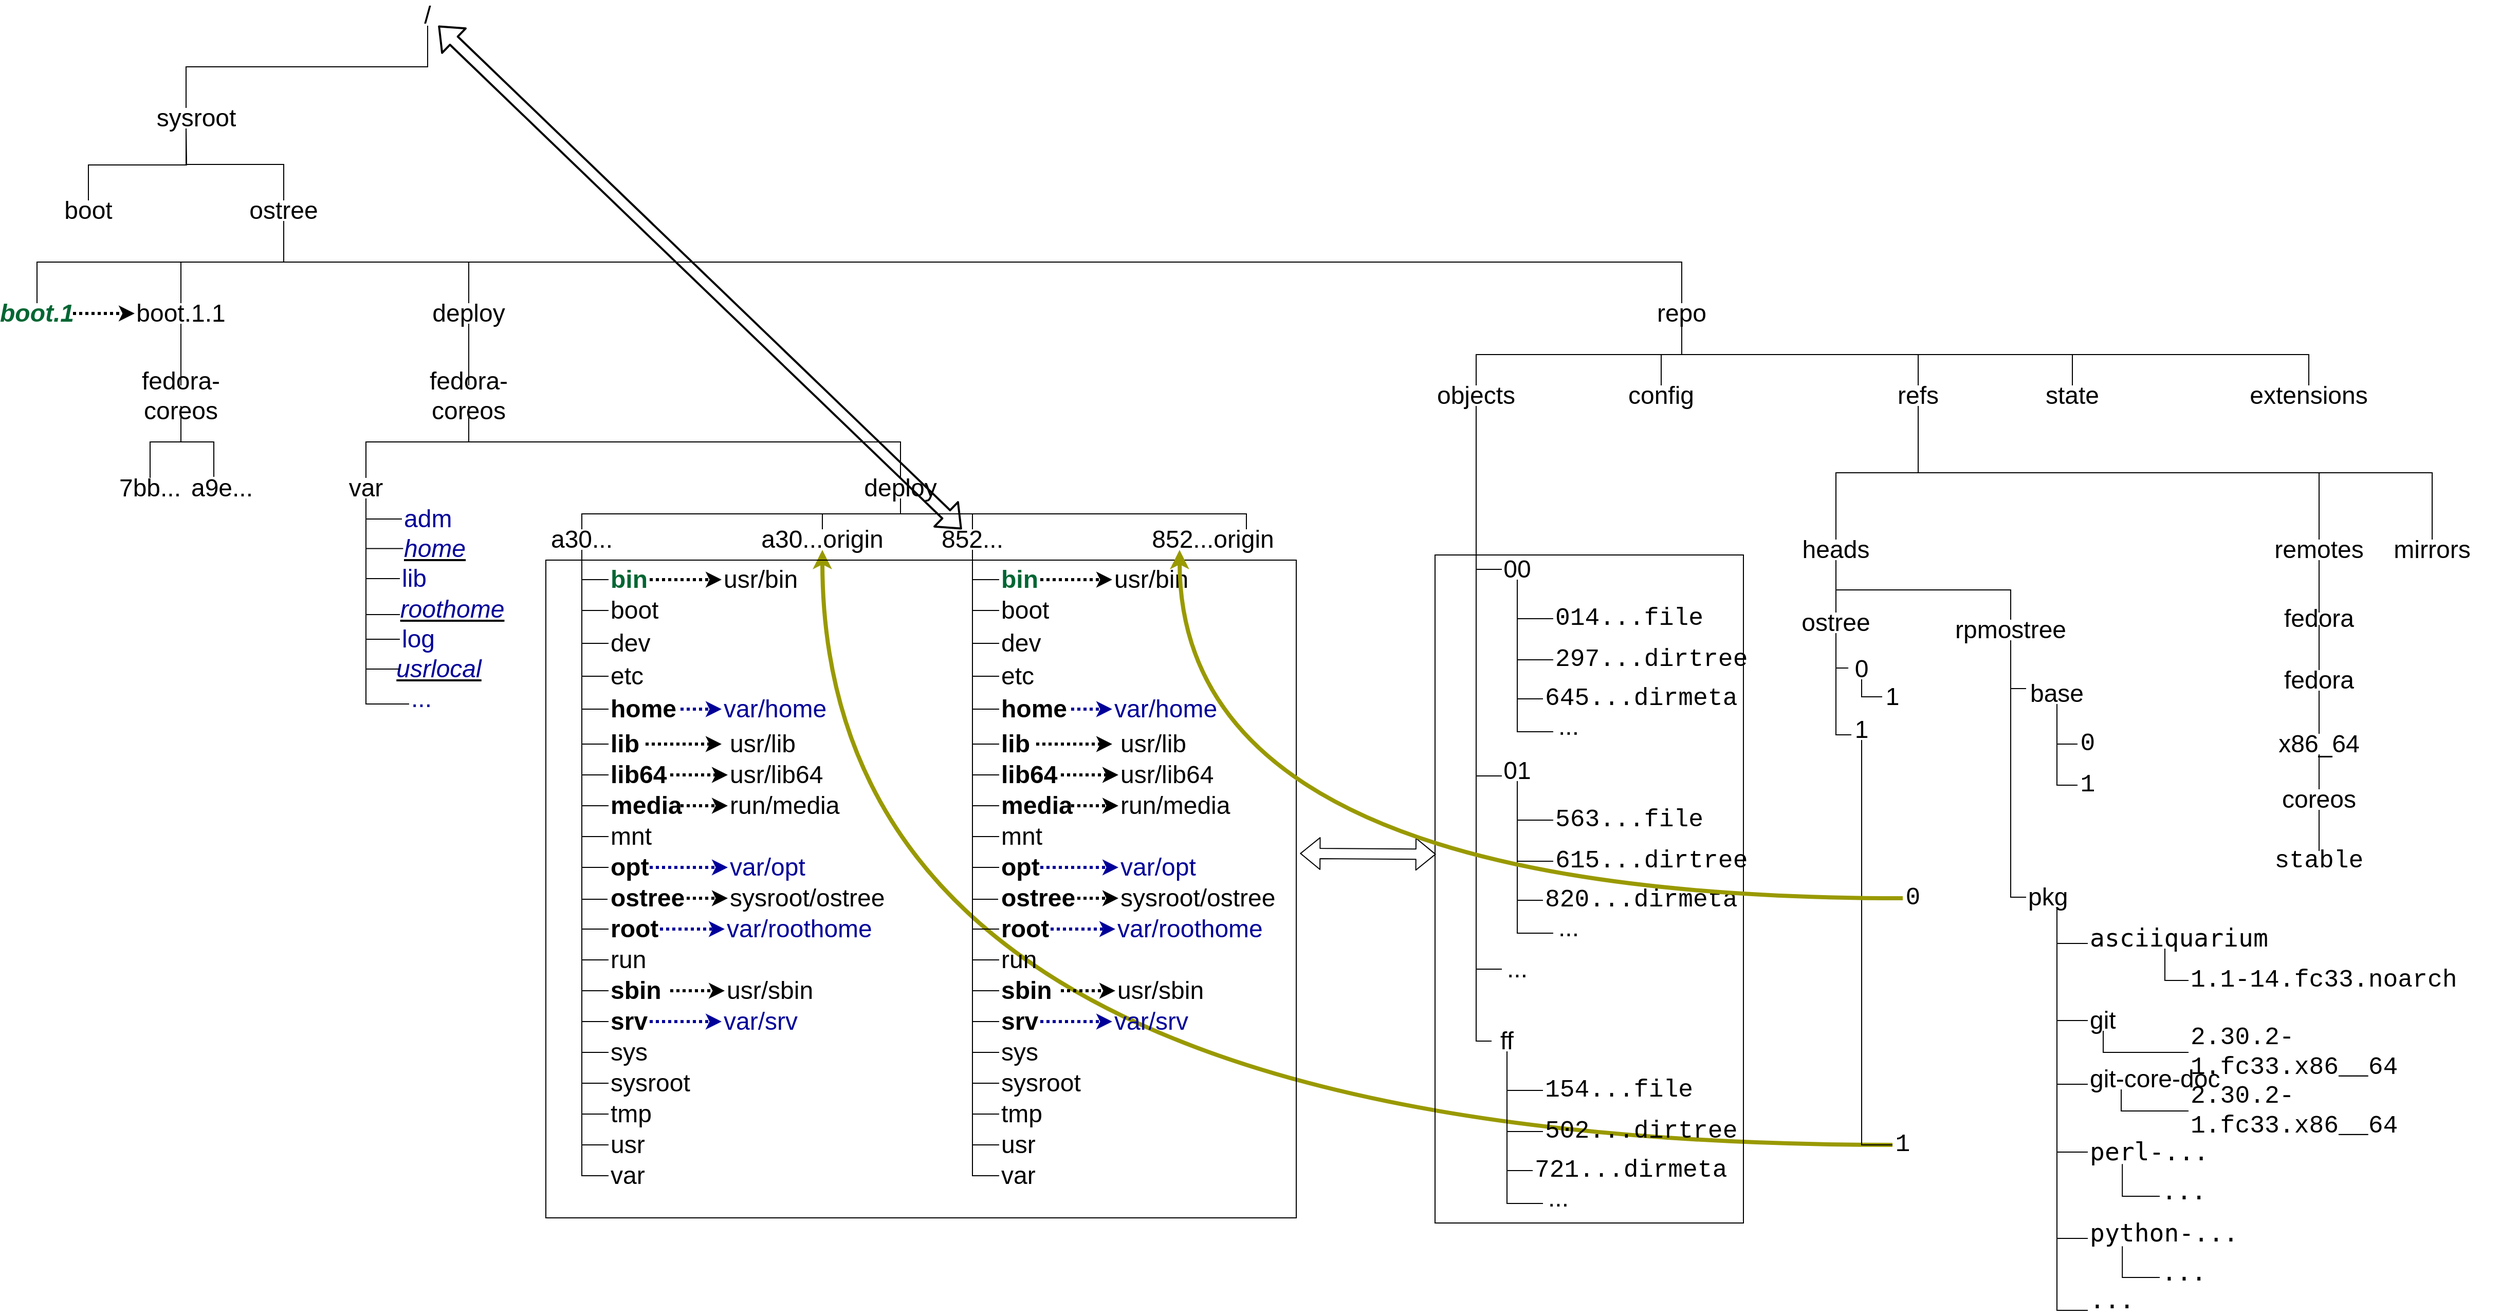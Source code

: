 <mxfile version="13.6.2" type="device"><diagram id="hovOiLSN3fk6FV6XqGl9" name="Page-1"><mxGraphModel dx="3582" dy="3192" grid="1" gridSize="10" guides="1" tooltips="1" connect="1" arrows="1" fold="1" page="1" pageScale="1" pageWidth="827" pageHeight="1169" math="0" shadow="0"><root><mxCell id="0"/><mxCell id="1" parent="0"/><mxCell id="fpudQsKCezdA4BCuCX7K-291" value="" style="endArrow=classic;html=1;shadow=0;strokeWidth=4;exitX=0;exitY=0.5;exitDx=0;exitDy=0;edgeStyle=orthogonalEdgeStyle;elbow=vertical;curved=1;strokeColor=#999900;" edge="1" parent="1" source="fpudQsKCezdA4BCuCX7K-287" target="fpudQsKCezdA4BCuCX7K-60"><mxGeometry width="50" height="50" relative="1" as="geometry"><mxPoint x="1250" y="610" as="sourcePoint"/><mxPoint x="1300" y="560" as="targetPoint"/></mxGeometry></mxCell><mxCell id="fpudQsKCezdA4BCuCX7K-203" value="" style="endArrow=classic;html=1;shadow=0;strokeColor=#000000;strokeWidth=2;shape=flexArrow;startArrow=block;" edge="1" parent="1" source="fpudQsKCezdA4BCuCX7K-24" target="fpudQsKCezdA4BCuCX7K-138"><mxGeometry width="50" height="50" relative="1" as="geometry"><mxPoint x="880" y="500" as="sourcePoint"/><mxPoint x="930" y="450" as="targetPoint"/></mxGeometry></mxCell><mxCell id="fpudQsKCezdA4BCuCX7K-243" value="" style="rounded=0;whiteSpace=wrap;html=1;strokeWidth=1;fillColor=none;" vertex="1" parent="1"><mxGeometry x="470" y="450" width="730" height="640" as="geometry"/></mxCell><mxCell id="fpudQsKCezdA4BCuCX7K-1" value="&lt;span style=&quot;font-size: 24px&quot;&gt;sysroot&lt;/span&gt;" style="text;html=1;strokeColor=none;fillColor=none;align=center;verticalAlign=middle;whiteSpace=wrap;rounded=0;strokeWidth=124;" vertex="1" parent="1"><mxGeometry x="110" y="10" width="40" height="20" as="geometry"/></mxCell><mxCell id="fpudQsKCezdA4BCuCX7K-4" value="&lt;font style=&quot;font-size: 24px&quot;&gt;ostree&lt;/font&gt;" style="text;html=1;strokeColor=none;fillColor=none;align=center;verticalAlign=middle;whiteSpace=wrap;rounded=0;" vertex="1" parent="1"><mxGeometry x="180" y="100" width="70" height="20" as="geometry"/></mxCell><mxCell id="fpudQsKCezdA4BCuCX7K-5" value="" style="endArrow=none;html=1;entryX=0.25;entryY=1;entryDx=0;entryDy=0;exitX=0.5;exitY=0;exitDx=0;exitDy=0;edgeStyle=orthogonalEdgeStyle;rounded=0;" edge="1" parent="1" source="fpudQsKCezdA4BCuCX7K-4" target="fpudQsKCezdA4BCuCX7K-1"><mxGeometry width="50" height="50" relative="1" as="geometry"><mxPoint x="390" y="370" as="sourcePoint"/><mxPoint x="440" y="320" as="targetPoint"/></mxGeometry></mxCell><mxCell id="fpudQsKCezdA4BCuCX7K-6" value="&lt;font style=&quot;font-size: 24px&quot;&gt;boot.1.1&lt;/font&gt;" style="text;html=1;strokeColor=none;fillColor=none;align=center;verticalAlign=middle;whiteSpace=wrap;rounded=0;" vertex="1" parent="1"><mxGeometry x="70" y="200" width="90" height="20" as="geometry"/></mxCell><mxCell id="fpudQsKCezdA4BCuCX7K-7" value="&lt;font style=&quot;font-size: 24px&quot; color=&quot;#006633&quot;&gt;&lt;i&gt;&lt;b&gt;boot.1&lt;/b&gt;&lt;/i&gt;&lt;/font&gt;" style="text;html=1;strokeColor=none;fillColor=none;align=center;verticalAlign=middle;whiteSpace=wrap;rounded=0;" vertex="1" parent="1"><mxGeometry x="-60" y="200" width="70" height="20" as="geometry"/></mxCell><mxCell id="fpudQsKCezdA4BCuCX7K-8" value="&lt;font style=&quot;font-size: 24px&quot;&gt;deploy&lt;/font&gt;" style="text;html=1;strokeColor=none;fillColor=none;align=center;verticalAlign=middle;whiteSpace=wrap;rounded=0;" vertex="1" parent="1"><mxGeometry x="350" y="200" width="90" height="20" as="geometry"/></mxCell><mxCell id="fpudQsKCezdA4BCuCX7K-9" value="&lt;font style=&quot;font-size: 24px&quot;&gt;repo&lt;/font&gt;" style="text;html=1;strokeColor=none;fillColor=none;align=center;verticalAlign=middle;whiteSpace=wrap;rounded=0;" vertex="1" parent="1"><mxGeometry x="1530" y="200" width="90" height="20" as="geometry"/></mxCell><mxCell id="fpudQsKCezdA4BCuCX7K-10" value="" style="endArrow=none;html=1;entryX=0.5;entryY=1;entryDx=0;entryDy=0;exitX=0.5;exitY=0;exitDx=0;exitDy=0;edgeStyle=elbowEdgeStyle;elbow=vertical;rounded=0;" edge="1" parent="1" source="fpudQsKCezdA4BCuCX7K-7" target="fpudQsKCezdA4BCuCX7K-4"><mxGeometry width="50" height="50" relative="1" as="geometry"><mxPoint x="390" y="370" as="sourcePoint"/><mxPoint x="440" y="320" as="targetPoint"/></mxGeometry></mxCell><mxCell id="fpudQsKCezdA4BCuCX7K-11" value="" style="endArrow=none;html=1;entryX=0.5;entryY=1;entryDx=0;entryDy=0;exitX=0.5;exitY=0;exitDx=0;exitDy=0;edgeStyle=elbowEdgeStyle;elbow=vertical;rounded=0;" edge="1" parent="1" source="fpudQsKCezdA4BCuCX7K-6" target="fpudQsKCezdA4BCuCX7K-4"><mxGeometry width="50" height="50" relative="1" as="geometry"><mxPoint x="390" y="370" as="sourcePoint"/><mxPoint x="440" y="320" as="targetPoint"/></mxGeometry></mxCell><mxCell id="fpudQsKCezdA4BCuCX7K-12" value="" style="endArrow=none;html=1;entryX=0.5;entryY=1;entryDx=0;entryDy=0;exitX=0.5;exitY=0;exitDx=0;exitDy=0;edgeStyle=elbowEdgeStyle;elbow=vertical;rounded=0;" edge="1" parent="1" source="fpudQsKCezdA4BCuCX7K-8" target="fpudQsKCezdA4BCuCX7K-4"><mxGeometry width="50" height="50" relative="1" as="geometry"><mxPoint x="125" y="210" as="sourcePoint"/><mxPoint x="225" y="130" as="targetPoint"/></mxGeometry></mxCell><mxCell id="fpudQsKCezdA4BCuCX7K-13" value="" style="endArrow=none;html=1;entryX=0.5;entryY=1;entryDx=0;entryDy=0;exitX=0.5;exitY=0;exitDx=0;exitDy=0;edgeStyle=elbowEdgeStyle;elbow=vertical;rounded=0;" edge="1" parent="1" source="fpudQsKCezdA4BCuCX7K-9" target="fpudQsKCezdA4BCuCX7K-4"><mxGeometry width="50" height="50" relative="1" as="geometry"><mxPoint x="245" y="210" as="sourcePoint"/><mxPoint x="225" y="130" as="targetPoint"/></mxGeometry></mxCell><mxCell id="fpudQsKCezdA4BCuCX7K-14" value="" style="endArrow=classic;html=1;exitX=1;exitY=0.5;exitDx=0;exitDy=0;shadow=0;dashed=1;dashPattern=1 1;strokeWidth=3;" edge="1" parent="1" source="fpudQsKCezdA4BCuCX7K-7" target="fpudQsKCezdA4BCuCX7K-6"><mxGeometry width="50" height="50" relative="1" as="geometry"><mxPoint x="390" y="370" as="sourcePoint"/><mxPoint x="440" y="320" as="targetPoint"/></mxGeometry></mxCell><mxCell id="fpudQsKCezdA4BCuCX7K-15" value="&lt;font style=&quot;font-size: 24px&quot;&gt;fedora-coreos&lt;/font&gt;" style="text;html=1;strokeColor=none;fillColor=none;align=center;verticalAlign=middle;whiteSpace=wrap;rounded=0;" vertex="1" parent="1"><mxGeometry x="80" y="280" width="70" height="20" as="geometry"/></mxCell><mxCell id="fpudQsKCezdA4BCuCX7K-17" value="" style="endArrow=none;html=1;shadow=0;strokeWidth=1;entryX=0.5;entryY=1;entryDx=0;entryDy=0;" edge="1" parent="1" source="fpudQsKCezdA4BCuCX7K-15" target="fpudQsKCezdA4BCuCX7K-6"><mxGeometry width="50" height="50" relative="1" as="geometry"><mxPoint x="390" y="370" as="sourcePoint"/><mxPoint x="440" y="320" as="targetPoint"/></mxGeometry></mxCell><mxCell id="fpudQsKCezdA4BCuCX7K-18" value="&lt;font style=&quot;font-size: 24px&quot;&gt;7bb...&lt;/font&gt;" style="text;html=1;strokeColor=none;fillColor=none;align=center;verticalAlign=middle;whiteSpace=wrap;rounded=0;" vertex="1" parent="1"><mxGeometry x="50" y="370" width="70" height="20" as="geometry"/></mxCell><mxCell id="fpudQsKCezdA4BCuCX7K-19" value="&lt;font style=&quot;font-size: 24px&quot;&gt;a9e...&lt;/font&gt;" style="text;html=1;strokeColor=none;fillColor=none;align=center;verticalAlign=middle;whiteSpace=wrap;rounded=0;" vertex="1" parent="1"><mxGeometry x="120" y="370" width="70" height="20" as="geometry"/></mxCell><mxCell id="fpudQsKCezdA4BCuCX7K-20" value="" style="endArrow=none;html=1;shadow=0;strokeWidth=1;exitX=0.5;exitY=0;exitDx=0;exitDy=0;edgeStyle=orthogonalEdgeStyle;rounded=0;" edge="1" parent="1" source="fpudQsKCezdA4BCuCX7K-18" target="fpudQsKCezdA4BCuCX7K-15"><mxGeometry width="50" height="50" relative="1" as="geometry"><mxPoint x="390" y="370" as="sourcePoint"/><mxPoint x="440" y="320" as="targetPoint"/></mxGeometry></mxCell><mxCell id="fpudQsKCezdA4BCuCX7K-21" value="" style="endArrow=none;html=1;shadow=0;strokeWidth=1;exitX=0.386;exitY=-0.05;exitDx=0;exitDy=0;edgeStyle=orthogonalEdgeStyle;rounded=0;exitPerimeter=0;" edge="1" parent="1" source="fpudQsKCezdA4BCuCX7K-19" target="fpudQsKCezdA4BCuCX7K-15"><mxGeometry width="50" height="50" relative="1" as="geometry"><mxPoint x="65" y="380" as="sourcePoint"/><mxPoint x="125" y="310" as="targetPoint"/></mxGeometry></mxCell><mxCell id="fpudQsKCezdA4BCuCX7K-22" value="&lt;font style=&quot;font-size: 24px&quot;&gt;boot&lt;/font&gt;" style="text;html=1;strokeColor=none;fillColor=none;align=center;verticalAlign=middle;whiteSpace=wrap;rounded=0;" vertex="1" parent="1"><mxGeometry x="-10" y="100" width="70" height="20" as="geometry"/></mxCell><mxCell id="fpudQsKCezdA4BCuCX7K-23" value="" style="endArrow=none;html=1;exitX=0.5;exitY=0;exitDx=0;exitDy=0;edgeStyle=orthogonalEdgeStyle;rounded=0;" edge="1" parent="1" source="fpudQsKCezdA4BCuCX7K-22"><mxGeometry width="50" height="50" relative="1" as="geometry"><mxPoint x="225" y="110" as="sourcePoint"/><mxPoint x="120" y="30" as="targetPoint"/></mxGeometry></mxCell><mxCell id="fpudQsKCezdA4BCuCX7K-24" value="&lt;font style=&quot;font-size: 24px&quot;&gt;/&lt;/font&gt;" style="text;html=1;strokeColor=none;fillColor=none;align=center;verticalAlign=middle;whiteSpace=wrap;rounded=0;" vertex="1" parent="1"><mxGeometry x="310" y="-90" width="90" height="20" as="geometry"/></mxCell><mxCell id="fpudQsKCezdA4BCuCX7K-25" value="" style="endArrow=none;html=1;entryX=0.5;entryY=1;entryDx=0;entryDy=0;edgeStyle=orthogonalEdgeStyle;rounded=0;exitX=0.25;exitY=0;exitDx=0;exitDy=0;" edge="1" parent="1" source="fpudQsKCezdA4BCuCX7K-1" target="fpudQsKCezdA4BCuCX7K-24"><mxGeometry width="50" height="50" relative="1" as="geometry"><mxPoint x="120" y="-10" as="sourcePoint"/><mxPoint x="130" y="40" as="targetPoint"/></mxGeometry></mxCell><mxCell id="fpudQsKCezdA4BCuCX7K-28" value="" style="edgeStyle=orthogonalEdgeStyle;rounded=0;orthogonalLoop=1;jettySize=auto;html=1;shadow=0;strokeWidth=1;endArrow=none;endFill=0;" edge="1" parent="1" source="fpudQsKCezdA4BCuCX7K-26"><mxGeometry relative="1" as="geometry"><mxPoint x="395" y="220" as="targetPoint"/></mxGeometry></mxCell><mxCell id="fpudQsKCezdA4BCuCX7K-26" value="&lt;font style=&quot;font-size: 24px&quot;&gt;fedora-coreos&lt;/font&gt;" style="text;html=1;strokeColor=none;fillColor=none;align=center;verticalAlign=middle;whiteSpace=wrap;rounded=0;" vertex="1" parent="1"><mxGeometry x="360" y="280" width="70" height="20" as="geometry"/></mxCell><mxCell id="fpudQsKCezdA4BCuCX7K-30" value="&lt;font style=&quot;font-size: 24px&quot;&gt;deploy&lt;/font&gt;" style="text;html=1;strokeColor=none;fillColor=none;align=center;verticalAlign=middle;whiteSpace=wrap;rounded=0;" vertex="1" parent="1"><mxGeometry x="770" y="370" width="90" height="20" as="geometry"/></mxCell><mxCell id="fpudQsKCezdA4BCuCX7K-31" value="&lt;font style=&quot;font-size: 24px&quot;&gt;var&lt;/font&gt;" style="text;html=1;strokeColor=none;fillColor=none;align=center;verticalAlign=middle;whiteSpace=wrap;rounded=0;" vertex="1" parent="1"><mxGeometry x="280" y="370" width="30" height="20" as="geometry"/></mxCell><mxCell id="fpudQsKCezdA4BCuCX7K-34" value="" style="endArrow=none;html=1;shadow=0;strokeWidth=1;exitX=0.5;exitY=0;exitDx=0;exitDy=0;edgeStyle=orthogonalEdgeStyle;rounded=0;" edge="1" parent="1" source="fpudQsKCezdA4BCuCX7K-31" target="fpudQsKCezdA4BCuCX7K-26"><mxGeometry width="50" height="50" relative="1" as="geometry"><mxPoint x="390" y="210" as="sourcePoint"/><mxPoint x="440" y="160" as="targetPoint"/></mxGeometry></mxCell><mxCell id="fpudQsKCezdA4BCuCX7K-35" value="" style="endArrow=none;html=1;shadow=0;strokeWidth=1;entryX=0.5;entryY=0;entryDx=0;entryDy=0;exitX=0.5;exitY=1;exitDx=0;exitDy=0;edgeStyle=orthogonalEdgeStyle;rounded=0;" edge="1" parent="1" source="fpudQsKCezdA4BCuCX7K-26" target="fpudQsKCezdA4BCuCX7K-30"><mxGeometry width="50" height="50" relative="1" as="geometry"><mxPoint x="390" y="210" as="sourcePoint"/><mxPoint x="440" y="160" as="targetPoint"/></mxGeometry></mxCell><mxCell id="fpudQsKCezdA4BCuCX7K-36" value="&lt;span style=&quot;font-size: 24px&quot;&gt;&lt;font color=&quot;#000099&quot;&gt;adm&lt;/font&gt;&lt;/span&gt;" style="text;html=1;strokeColor=none;fillColor=none;align=left;verticalAlign=middle;whiteSpace=wrap;rounded=0;" vertex="1" parent="1"><mxGeometry x="330" y="400" width="36" height="20" as="geometry"/></mxCell><mxCell id="fpudQsKCezdA4BCuCX7K-37" value="&lt;span style=&quot;font-size: 24px&quot;&gt;&lt;u&gt;&lt;i&gt;&lt;font color=&quot;#000099&quot;&gt;home&lt;/font&gt;&lt;/i&gt;&lt;/u&gt;&lt;/span&gt;" style="text;html=1;strokeColor=none;fillColor=none;align=center;verticalAlign=middle;whiteSpace=wrap;rounded=0;" vertex="1" parent="1"><mxGeometry x="334" y="429" width="56" height="20" as="geometry"/></mxCell><mxCell id="fpudQsKCezdA4BCuCX7K-38" value="&lt;span style=&quot;font-size: 24px&quot;&gt;&lt;font color=&quot;#000099&quot;&gt;lib&lt;/font&gt;&lt;/span&gt;" style="text;html=1;strokeColor=none;fillColor=none;align=left;verticalAlign=middle;whiteSpace=wrap;rounded=0;" vertex="1" parent="1"><mxGeometry x="328" y="458" width="36" height="20" as="geometry"/></mxCell><mxCell id="fpudQsKCezdA4BCuCX7K-40" value="&lt;span style=&quot;font-size: 24px&quot;&gt;&lt;font color=&quot;#000099&quot;&gt;log&lt;/font&gt;&lt;/span&gt;" style="text;html=1;strokeColor=none;fillColor=none;align=left;verticalAlign=middle;whiteSpace=wrap;rounded=0;" vertex="1" parent="1"><mxGeometry x="328" y="517" width="36" height="20" as="geometry"/></mxCell><mxCell id="fpudQsKCezdA4BCuCX7K-41" value="&lt;span style=&quot;font-size: 24px&quot;&gt;&lt;u&gt;&lt;i&gt;&lt;font color=&quot;#000099&quot;&gt;roothome&lt;/font&gt;&lt;/i&gt;&lt;/u&gt;&lt;/span&gt;" style="text;html=1;strokeColor=none;fillColor=none;align=center;verticalAlign=middle;whiteSpace=wrap;rounded=0;" vertex="1" parent="1"><mxGeometry x="328" y="488" width="102" height="20" as="geometry"/></mxCell><mxCell id="fpudQsKCezdA4BCuCX7K-42" value="&lt;span style=&quot;font-size: 24px&quot;&gt;&lt;u&gt;&lt;i&gt;&lt;font color=&quot;#000099&quot;&gt;usrlocal&lt;/font&gt;&lt;/i&gt;&lt;/u&gt;&lt;/span&gt;" style="text;html=1;strokeColor=none;fillColor=none;align=center;verticalAlign=middle;whiteSpace=wrap;rounded=0;" vertex="1" parent="1"><mxGeometry x="328" y="546" width="76" height="20" as="geometry"/></mxCell><mxCell id="fpudQsKCezdA4BCuCX7K-43" value="&lt;span style=&quot;font-size: 24px&quot;&gt;&lt;font color=&quot;#000099&quot;&gt;...&lt;/font&gt;&lt;/span&gt;" style="text;html=1;strokeColor=none;fillColor=none;align=left;verticalAlign=middle;whiteSpace=wrap;rounded=0;" vertex="1" parent="1"><mxGeometry x="337" y="570" width="36" height="30" as="geometry"/></mxCell><mxCell id="fpudQsKCezdA4BCuCX7K-45" value="" style="endArrow=none;html=1;shadow=0;strokeWidth=1;exitX=-0.05;exitY=0.49;exitDx=0;exitDy=0;entryX=0.5;entryY=1;entryDx=0;entryDy=0;edgeStyle=orthogonalEdgeStyle;rounded=0;exitPerimeter=0;" edge="1" parent="1" source="fpudQsKCezdA4BCuCX7K-37" target="fpudQsKCezdA4BCuCX7K-31"><mxGeometry width="50" height="50" relative="1" as="geometry"><mxPoint x="390" y="360" as="sourcePoint"/><mxPoint x="440" y="310" as="targetPoint"/><Array as="points"><mxPoint x="295" y="439"/></Array></mxGeometry></mxCell><mxCell id="fpudQsKCezdA4BCuCX7K-46" style="edgeStyle=orthogonalEdgeStyle;rounded=0;orthogonalLoop=1;jettySize=auto;html=1;exitX=0.5;exitY=1;exitDx=0;exitDy=0;shadow=0;startArrow=none;startFill=0;endArrow=none;endFill=0;strokeWidth=1;" edge="1" parent="1" source="fpudQsKCezdA4BCuCX7K-37" target="fpudQsKCezdA4BCuCX7K-37"><mxGeometry relative="1" as="geometry"/></mxCell><mxCell id="fpudQsKCezdA4BCuCX7K-47" value="" style="endArrow=none;html=1;shadow=0;strokeWidth=1;edgeStyle=orthogonalEdgeStyle;rounded=0;exitX=0;exitY=0.5;exitDx=0;exitDy=0;" edge="1" parent="1" source="fpudQsKCezdA4BCuCX7K-36"><mxGeometry width="50" height="50" relative="1" as="geometry"><mxPoint x="320" y="450" as="sourcePoint"/><mxPoint x="295" y="400" as="targetPoint"/><Array as="points"><mxPoint x="295" y="410"/></Array></mxGeometry></mxCell><mxCell id="fpudQsKCezdA4BCuCX7K-49" value="" style="endArrow=none;html=1;shadow=0;strokeWidth=1;exitX=0;exitY=0.5;exitDx=0;exitDy=0;entryX=0.5;entryY=1;entryDx=0;entryDy=0;edgeStyle=orthogonalEdgeStyle;rounded=0;" edge="1" parent="1" source="fpudQsKCezdA4BCuCX7K-38" target="fpudQsKCezdA4BCuCX7K-31"><mxGeometry width="50" height="50" relative="1" as="geometry"><mxPoint x="337.2" y="459.8" as="sourcePoint"/><mxPoint x="305" y="400" as="targetPoint"/><Array as="points"><mxPoint x="295" y="468"/></Array></mxGeometry></mxCell><mxCell id="fpudQsKCezdA4BCuCX7K-55" value="" style="endArrow=none;html=1;shadow=0;strokeWidth=1;edgeStyle=orthogonalEdgeStyle;rounded=0;" edge="1" parent="1" source="fpudQsKCezdA4BCuCX7K-43" target="fpudQsKCezdA4BCuCX7K-31"><mxGeometry width="50" height="50" relative="1" as="geometry"><mxPoint x="310" y="570" as="sourcePoint"/><mxPoint x="360" y="430" as="targetPoint"/><Array as="points"><mxPoint x="295" y="590"/></Array></mxGeometry></mxCell><mxCell id="fpudQsKCezdA4BCuCX7K-56" value="" style="endArrow=none;html=1;shadow=0;strokeWidth=1;exitX=0;exitY=0.5;exitDx=0;exitDy=0;entryX=0.5;entryY=1;entryDx=0;entryDy=0;edgeStyle=orthogonalEdgeStyle;rounded=0;" edge="1" parent="1" source="fpudQsKCezdA4BCuCX7K-40" target="fpudQsKCezdA4BCuCX7K-31"><mxGeometry width="50" height="50" relative="1" as="geometry"><mxPoint x="310" y="480" as="sourcePoint"/><mxPoint x="300" y="520" as="targetPoint"/><Array as="points"><mxPoint x="295" y="527"/></Array></mxGeometry></mxCell><mxCell id="fpudQsKCezdA4BCuCX7K-57" value="" style="endArrow=none;html=1;shadow=0;strokeWidth=1;exitX=0;exitY=0.5;exitDx=0;exitDy=0;edgeStyle=orthogonalEdgeStyle;rounded=0;" edge="1" parent="1" source="fpudQsKCezdA4BCuCX7K-42" target="fpudQsKCezdA4BCuCX7K-31"><mxGeometry width="50" height="50" relative="1" as="geometry"><mxPoint x="338" y="530" as="sourcePoint"/><mxPoint x="300" y="390" as="targetPoint"/></mxGeometry></mxCell><mxCell id="fpudQsKCezdA4BCuCX7K-58" value="&lt;font style=&quot;font-size: 24px&quot;&gt;a30...&lt;/font&gt;" style="text;html=1;strokeColor=none;fillColor=none;align=center;verticalAlign=middle;whiteSpace=wrap;rounded=0;" vertex="1" parent="1"><mxGeometry x="470" y="420" width="70" height="20" as="geometry"/></mxCell><mxCell id="fpudQsKCezdA4BCuCX7K-60" value="&lt;font style=&quot;font-size: 24px&quot;&gt;a30...origin&lt;/font&gt;" style="text;html=1;strokeColor=none;fillColor=none;align=center;verticalAlign=middle;whiteSpace=wrap;rounded=0;" vertex="1" parent="1"><mxGeometry x="674" y="420" width="130" height="20" as="geometry"/></mxCell><mxCell id="fpudQsKCezdA4BCuCX7K-63" value="" style="endArrow=none;html=1;shadow=0;strokeWidth=1;exitX=0.5;exitY=0;exitDx=0;exitDy=0;edgeStyle=orthogonalEdgeStyle;rounded=0;" edge="1" parent="1" source="fpudQsKCezdA4BCuCX7K-58" target="fpudQsKCezdA4BCuCX7K-30"><mxGeometry width="50" height="50" relative="1" as="geometry"><mxPoint x="340" y="330" as="sourcePoint"/><mxPoint x="390" y="280" as="targetPoint"/></mxGeometry></mxCell><mxCell id="fpudQsKCezdA4BCuCX7K-64" value="" style="endArrow=none;html=1;shadow=0;strokeWidth=1;exitX=0.5;exitY=0;exitDx=0;exitDy=0;edgeStyle=orthogonalEdgeStyle;rounded=0;" edge="1" parent="1" source="fpudQsKCezdA4BCuCX7K-60" target="fpudQsKCezdA4BCuCX7K-30"><mxGeometry width="50" height="50" relative="1" as="geometry"><mxPoint x="515" y="430.0" as="sourcePoint"/><mxPoint x="548.97" y="404" as="targetPoint"/></mxGeometry></mxCell><mxCell id="fpudQsKCezdA4BCuCX7K-67" value="&lt;span style=&quot;font-size: 24px&quot;&gt;&lt;b&gt;&lt;font color=&quot;#006633&quot;&gt;bin&lt;/font&gt;&lt;/b&gt;&lt;/span&gt;" style="text;html=1;strokeColor=none;fillColor=none;align=left;verticalAlign=middle;whiteSpace=wrap;rounded=0;" vertex="1" parent="1"><mxGeometry x="531" y="449" width="40" height="40" as="geometry"/></mxCell><mxCell id="fpudQsKCezdA4BCuCX7K-68" value="&lt;span style=&quot;font-size: 24px&quot;&gt;boot&lt;/span&gt;" style="text;html=1;strokeColor=none;fillColor=none;align=left;verticalAlign=middle;whiteSpace=wrap;rounded=0;" vertex="1" parent="1"><mxGeometry x="531" y="489" width="36" height="20" as="geometry"/></mxCell><mxCell id="fpudQsKCezdA4BCuCX7K-69" value="&lt;span style=&quot;font-size: 24px&quot;&gt;dev&lt;/span&gt;" style="text;html=1;strokeColor=none;fillColor=none;align=left;verticalAlign=middle;whiteSpace=wrap;rounded=0;" vertex="1" parent="1"><mxGeometry x="531" y="521" width="36" height="20" as="geometry"/></mxCell><mxCell id="fpudQsKCezdA4BCuCX7K-70" value="&lt;span style=&quot;font-size: 24px&quot;&gt;etc&lt;/span&gt;" style="text;html=1;strokeColor=none;fillColor=none;align=left;verticalAlign=middle;whiteSpace=wrap;rounded=0;" vertex="1" parent="1"><mxGeometry x="531" y="553" width="36" height="20" as="geometry"/></mxCell><mxCell id="fpudQsKCezdA4BCuCX7K-71" value="&lt;span style=&quot;font-size: 24px&quot;&gt;&lt;b&gt;home&lt;/b&gt;&lt;/span&gt;" style="text;html=1;strokeColor=none;fillColor=none;align=left;verticalAlign=middle;whiteSpace=wrap;rounded=0;" vertex="1" parent="1"><mxGeometry x="531" y="585" width="36" height="20" as="geometry"/></mxCell><mxCell id="fpudQsKCezdA4BCuCX7K-72" value="&lt;span style=&quot;font-size: 24px&quot;&gt;&lt;b&gt;lib&lt;/b&gt;&lt;/span&gt;" style="text;html=1;strokeColor=none;fillColor=none;align=left;verticalAlign=middle;whiteSpace=wrap;rounded=0;" vertex="1" parent="1"><mxGeometry x="531" y="619" width="36" height="20" as="geometry"/></mxCell><mxCell id="fpudQsKCezdA4BCuCX7K-73" value="&lt;span style=&quot;font-size: 24px&quot;&gt;&lt;b&gt;lib64&lt;/b&gt;&lt;/span&gt;" style="text;html=1;strokeColor=none;fillColor=none;align=left;verticalAlign=middle;whiteSpace=wrap;rounded=0;" vertex="1" parent="1"><mxGeometry x="531" y="649" width="60" height="20" as="geometry"/></mxCell><mxCell id="fpudQsKCezdA4BCuCX7K-74" value="&lt;span style=&quot;font-size: 24px&quot;&gt;&lt;b&gt;media&lt;/b&gt;&lt;/span&gt;" style="text;html=1;strokeColor=none;fillColor=none;align=left;verticalAlign=middle;whiteSpace=wrap;rounded=0;" vertex="1" parent="1"><mxGeometry x="531" y="679" width="36" height="20" as="geometry"/></mxCell><mxCell id="fpudQsKCezdA4BCuCX7K-75" value="&lt;span style=&quot;font-size: 24px&quot;&gt;mnt&lt;/span&gt;" style="text;html=1;strokeColor=none;fillColor=none;align=left;verticalAlign=middle;whiteSpace=wrap;rounded=0;" vertex="1" parent="1"><mxGeometry x="531" y="709" width="36" height="20" as="geometry"/></mxCell><mxCell id="fpudQsKCezdA4BCuCX7K-76" value="&lt;span style=&quot;font-size: 24px&quot;&gt;&lt;b&gt;opt&lt;/b&gt;&lt;/span&gt;" style="text;html=1;strokeColor=none;fillColor=none;align=left;verticalAlign=middle;whiteSpace=wrap;rounded=0;" vertex="1" parent="1"><mxGeometry x="531" y="739" width="36" height="20" as="geometry"/></mxCell><mxCell id="fpudQsKCezdA4BCuCX7K-77" value="&lt;span style=&quot;font-size: 24px&quot;&gt;&lt;b&gt;ostree&lt;/b&gt;&lt;/span&gt;" style="text;html=1;strokeColor=none;fillColor=none;align=left;verticalAlign=middle;whiteSpace=wrap;rounded=0;" vertex="1" parent="1"><mxGeometry x="531" y="769" width="70" height="20" as="geometry"/></mxCell><mxCell id="fpudQsKCezdA4BCuCX7K-78" value="&lt;span style=&quot;font-size: 24px&quot;&gt;&lt;b&gt;root&lt;/b&gt;&lt;/span&gt;" style="text;html=1;strokeColor=none;fillColor=none;align=left;verticalAlign=middle;whiteSpace=wrap;rounded=0;" vertex="1" parent="1"><mxGeometry x="531" y="799" width="50" height="20" as="geometry"/></mxCell><mxCell id="fpudQsKCezdA4BCuCX7K-79" value="&lt;span style=&quot;font-size: 24px&quot;&gt;run&lt;/span&gt;" style="text;html=1;strokeColor=none;fillColor=none;align=left;verticalAlign=middle;whiteSpace=wrap;rounded=0;" vertex="1" parent="1"><mxGeometry x="531" y="829" width="36" height="20" as="geometry"/></mxCell><mxCell id="fpudQsKCezdA4BCuCX7K-80" value="&lt;span style=&quot;font-size: 24px&quot;&gt;&lt;b&gt;sbin&lt;/b&gt;&lt;/span&gt;" style="text;html=1;strokeColor=none;fillColor=none;align=left;verticalAlign=middle;whiteSpace=wrap;rounded=0;" vertex="1" parent="1"><mxGeometry x="531" y="859" width="60" height="20" as="geometry"/></mxCell><mxCell id="fpudQsKCezdA4BCuCX7K-81" value="&lt;span style=&quot;font-size: 24px&quot;&gt;&lt;b&gt;srv&lt;/b&gt;&lt;/span&gt;" style="text;html=1;strokeColor=none;fillColor=none;align=left;verticalAlign=middle;whiteSpace=wrap;rounded=0;" vertex="1" parent="1"><mxGeometry x="531" y="889" width="40" height="20" as="geometry"/></mxCell><mxCell id="fpudQsKCezdA4BCuCX7K-82" value="&lt;span style=&quot;font-size: 24px&quot;&gt;sys&lt;/span&gt;" style="text;html=1;strokeColor=none;fillColor=none;align=left;verticalAlign=middle;whiteSpace=wrap;rounded=0;" vertex="1" parent="1"><mxGeometry x="531" y="919" width="36" height="20" as="geometry"/></mxCell><mxCell id="fpudQsKCezdA4BCuCX7K-83" value="&lt;span style=&quot;font-size: 24px&quot;&gt;sysroot&lt;/span&gt;" style="text;html=1;strokeColor=none;fillColor=none;align=left;verticalAlign=middle;whiteSpace=wrap;rounded=0;" vertex="1" parent="1"><mxGeometry x="531" y="949" width="36" height="20" as="geometry"/></mxCell><mxCell id="fpudQsKCezdA4BCuCX7K-84" value="&lt;span style=&quot;font-size: 24px&quot;&gt;tmp&lt;/span&gt;" style="text;html=1;strokeColor=none;fillColor=none;align=left;verticalAlign=middle;whiteSpace=wrap;rounded=0;" vertex="1" parent="1"><mxGeometry x="531" y="979" width="36" height="20" as="geometry"/></mxCell><mxCell id="fpudQsKCezdA4BCuCX7K-85" value="&lt;span style=&quot;font-size: 24px&quot;&gt;usr&lt;/span&gt;" style="text;html=1;strokeColor=none;fillColor=none;align=left;verticalAlign=middle;whiteSpace=wrap;rounded=0;" vertex="1" parent="1"><mxGeometry x="531" y="1009" width="36" height="20" as="geometry"/></mxCell><mxCell id="fpudQsKCezdA4BCuCX7K-86" value="&lt;span style=&quot;font-size: 24px&quot;&gt;var&lt;/span&gt;" style="text;html=1;strokeColor=none;fillColor=none;align=left;verticalAlign=middle;whiteSpace=wrap;rounded=0;" vertex="1" parent="1"><mxGeometry x="531" y="1039" width="36" height="20" as="geometry"/></mxCell><mxCell id="fpudQsKCezdA4BCuCX7K-87" value="&lt;span style=&quot;font-size: 24px&quot;&gt;usr/bin&lt;/span&gt;" style="text;html=1;strokeColor=none;fillColor=none;align=left;verticalAlign=middle;whiteSpace=wrap;rounded=0;" vertex="1" parent="1"><mxGeometry x="641" y="459" width="36" height="20" as="geometry"/></mxCell><mxCell id="fpudQsKCezdA4BCuCX7K-88" value="" style="endArrow=classic;html=1;shadow=0;strokeWidth=3;exitX=1;exitY=0.5;exitDx=0;exitDy=0;entryX=0;entryY=0.5;entryDx=0;entryDy=0;dashed=1;dashPattern=1 1;" edge="1" parent="1" source="fpudQsKCezdA4BCuCX7K-67" target="fpudQsKCezdA4BCuCX7K-87"><mxGeometry width="50" height="50" relative="1" as="geometry"><mxPoint x="651" y="489" as="sourcePoint"/><mxPoint x="701" y="439" as="targetPoint"/></mxGeometry></mxCell><mxCell id="fpudQsKCezdA4BCuCX7K-89" value="&lt;span style=&quot;font-size: 24px&quot;&gt;&lt;font color=&quot;#000099&quot;&gt;var/home&lt;/font&gt;&lt;/span&gt;" style="text;html=1;strokeColor=none;fillColor=none;align=left;verticalAlign=middle;whiteSpace=wrap;rounded=0;" vertex="1" parent="1"><mxGeometry x="641" y="585" width="36" height="20" as="geometry"/></mxCell><mxCell id="fpudQsKCezdA4BCuCX7K-90" value="" style="endArrow=classic;html=1;shadow=0;strokeWidth=3;entryX=0;entryY=0.5;entryDx=0;entryDy=0;dashed=1;dashPattern=1 1;strokeColor=#000099;" edge="1" parent="1" target="fpudQsKCezdA4BCuCX7K-89"><mxGeometry width="50" height="50" relative="1" as="geometry"><mxPoint x="601" y="595" as="sourcePoint"/><mxPoint x="701" y="565" as="targetPoint"/></mxGeometry></mxCell><mxCell id="fpudQsKCezdA4BCuCX7K-92" value="&lt;span style=&quot;font-size: 24px&quot;&gt;usr/lib&lt;/span&gt;" style="text;html=1;strokeColor=none;fillColor=none;align=left;verticalAlign=middle;whiteSpace=wrap;rounded=0;" vertex="1" parent="1"><mxGeometry x="647" y="619" width="30" height="20" as="geometry"/></mxCell><mxCell id="fpudQsKCezdA4BCuCX7K-93" value="" style="endArrow=classic;html=1;shadow=0;strokeWidth=3;exitX=1;exitY=0.5;exitDx=0;exitDy=0;dashed=1;dashPattern=1 1;" edge="1" parent="1" source="fpudQsKCezdA4BCuCX7K-72"><mxGeometry width="50" height="50" relative="1" as="geometry"><mxPoint x="577" y="479" as="sourcePoint"/><mxPoint x="641" y="629" as="targetPoint"/></mxGeometry></mxCell><mxCell id="fpudQsKCezdA4BCuCX7K-94" value="&lt;span style=&quot;font-size: 24px&quot;&gt;usr/lib64&lt;/span&gt;" style="text;html=1;strokeColor=none;fillColor=none;align=left;verticalAlign=middle;whiteSpace=wrap;rounded=0;" vertex="1" parent="1"><mxGeometry x="647" y="629" width="30" height="60" as="geometry"/></mxCell><mxCell id="fpudQsKCezdA4BCuCX7K-95" value="" style="endArrow=classic;html=1;shadow=0;strokeWidth=3;dashed=1;dashPattern=1 1;entryX=0;entryY=0.5;entryDx=0;entryDy=0;" edge="1" parent="1" source="fpudQsKCezdA4BCuCX7K-73" target="fpudQsKCezdA4BCuCX7K-94"><mxGeometry width="50" height="50" relative="1" as="geometry"><mxPoint x="577" y="639" as="sourcePoint"/><mxPoint x="651" y="639" as="targetPoint"/></mxGeometry></mxCell><mxCell id="fpudQsKCezdA4BCuCX7K-96" value="&lt;span style=&quot;font-size: 24px&quot;&gt;run/media&lt;/span&gt;" style="text;html=1;strokeColor=none;fillColor=none;align=left;verticalAlign=middle;whiteSpace=wrap;rounded=0;" vertex="1" parent="1"><mxGeometry x="647" y="659" width="30" height="60" as="geometry"/></mxCell><mxCell id="fpudQsKCezdA4BCuCX7K-97" value="" style="endArrow=classic;html=1;shadow=0;strokeWidth=3;dashed=1;dashPattern=1 1;entryX=0;entryY=0.5;entryDx=0;entryDy=0;" edge="1" parent="1" target="fpudQsKCezdA4BCuCX7K-96"><mxGeometry width="50" height="50" relative="1" as="geometry"><mxPoint x="601" y="689" as="sourcePoint"/><mxPoint x="657" y="669" as="targetPoint"/></mxGeometry></mxCell><mxCell id="fpudQsKCezdA4BCuCX7K-98" value="&lt;span style=&quot;font-size: 24px&quot;&gt;&lt;font color=&quot;#000099&quot;&gt;var/opt&lt;/font&gt;&lt;/span&gt;" style="text;html=1;strokeColor=none;fillColor=none;align=left;verticalAlign=middle;whiteSpace=wrap;rounded=0;" vertex="1" parent="1"><mxGeometry x="647" y="719" width="30" height="60" as="geometry"/></mxCell><mxCell id="fpudQsKCezdA4BCuCX7K-100" value="" style="endArrow=classic;html=1;shadow=0;strokeWidth=3;entryX=0;entryY=0.5;entryDx=0;entryDy=0;dashed=1;dashPattern=1 1;strokeColor=#000099;" edge="1" parent="1" target="fpudQsKCezdA4BCuCX7K-98"><mxGeometry width="50" height="50" relative="1" as="geometry"><mxPoint x="571" y="749" as="sourcePoint"/><mxPoint x="651" y="605" as="targetPoint"/></mxGeometry></mxCell><mxCell id="fpudQsKCezdA4BCuCX7K-101" value="&lt;span style=&quot;font-size: 24px&quot;&gt;sysroot/ostree&lt;/span&gt;" style="text;html=1;strokeColor=none;fillColor=none;align=left;verticalAlign=middle;whiteSpace=wrap;rounded=0;" vertex="1" parent="1"><mxGeometry x="647" y="749" width="30" height="60" as="geometry"/></mxCell><mxCell id="fpudQsKCezdA4BCuCX7K-102" value="" style="endArrow=classic;html=1;shadow=0;strokeWidth=3;dashed=1;dashPattern=1 1;entryX=0;entryY=0.5;entryDx=0;entryDy=0;" edge="1" parent="1" source="fpudQsKCezdA4BCuCX7K-77" target="fpudQsKCezdA4BCuCX7K-101"><mxGeometry width="50" height="50" relative="1" as="geometry"><mxPoint x="611" y="775" as="sourcePoint"/><mxPoint x="651" y="639" as="targetPoint"/></mxGeometry></mxCell><mxCell id="fpudQsKCezdA4BCuCX7K-103" value="&lt;span style=&quot;font-size: 24px&quot;&gt;&lt;font color=&quot;#000099&quot;&gt;var/roothome&lt;/font&gt;&lt;/span&gt;" style="text;html=1;strokeColor=none;fillColor=none;align=left;verticalAlign=middle;whiteSpace=wrap;rounded=0;" vertex="1" parent="1"><mxGeometry x="644" y="779" width="30" height="60" as="geometry"/></mxCell><mxCell id="fpudQsKCezdA4BCuCX7K-104" value="" style="endArrow=classic;html=1;shadow=0;strokeWidth=3;entryX=0;entryY=0.5;entryDx=0;entryDy=0;dashed=1;dashPattern=1 1;strokeColor=#000099;exitX=1;exitY=0.5;exitDx=0;exitDy=0;" edge="1" parent="1" source="fpudQsKCezdA4BCuCX7K-78" target="fpudQsKCezdA4BCuCX7K-103"><mxGeometry width="50" height="50" relative="1" as="geometry"><mxPoint x="581" y="759" as="sourcePoint"/><mxPoint x="657" y="759" as="targetPoint"/></mxGeometry></mxCell><mxCell id="fpudQsKCezdA4BCuCX7K-105" value="&lt;span style=&quot;font-size: 24px&quot;&gt;usr/sbin&lt;/span&gt;" style="text;html=1;strokeColor=none;fillColor=none;align=left;verticalAlign=middle;whiteSpace=wrap;rounded=0;" vertex="1" parent="1"><mxGeometry x="644" y="859" width="36" height="20" as="geometry"/></mxCell><mxCell id="fpudQsKCezdA4BCuCX7K-106" value="" style="endArrow=classic;html=1;shadow=0;strokeWidth=3;dashed=1;dashPattern=1 1;entryX=0;entryY=0.5;entryDx=0;entryDy=0;exitX=1;exitY=0.5;exitDx=0;exitDy=0;" edge="1" parent="1" source="fpudQsKCezdA4BCuCX7K-80" target="fpudQsKCezdA4BCuCX7K-105"><mxGeometry width="50" height="50" relative="1" as="geometry"><mxPoint x="601" y="669" as="sourcePoint"/><mxPoint x="657" y="669" as="targetPoint"/></mxGeometry></mxCell><mxCell id="fpudQsKCezdA4BCuCX7K-107" value="&lt;span style=&quot;font-size: 24px&quot;&gt;&lt;font color=&quot;#000099&quot;&gt;var/srv&lt;/font&gt;&lt;/span&gt;" style="text;html=1;strokeColor=none;fillColor=none;align=left;verticalAlign=middle;whiteSpace=wrap;rounded=0;" vertex="1" parent="1"><mxGeometry x="641" y="869" width="30" height="60" as="geometry"/></mxCell><mxCell id="fpudQsKCezdA4BCuCX7K-108" value="" style="endArrow=classic;html=1;shadow=0;strokeWidth=3;entryX=0;entryY=0.5;entryDx=0;entryDy=0;dashed=1;dashPattern=1 1;strokeColor=#000099;exitX=1;exitY=0.5;exitDx=0;exitDy=0;" edge="1" parent="1" source="fpudQsKCezdA4BCuCX7K-81" target="fpudQsKCezdA4BCuCX7K-107"><mxGeometry width="50" height="50" relative="1" as="geometry"><mxPoint x="591" y="819" as="sourcePoint"/><mxPoint x="654" y="819" as="targetPoint"/></mxGeometry></mxCell><mxCell id="fpudQsKCezdA4BCuCX7K-109" value="" style="endArrow=none;html=1;shadow=0;strokeWidth=1;exitX=0;exitY=0.75;exitDx=0;exitDy=0;edgeStyle=orthogonalEdgeStyle;rounded=0;entryX=0.5;entryY=1;entryDx=0;entryDy=0;" edge="1" parent="1" source="fpudQsKCezdA4BCuCX7K-41" target="fpudQsKCezdA4BCuCX7K-31"><mxGeometry width="50" height="50" relative="1" as="geometry"><mxPoint x="338" y="537" as="sourcePoint"/><mxPoint x="305.0" y="400" as="targetPoint"/><Array as="points"><mxPoint x="295" y="503"/></Array></mxGeometry></mxCell><mxCell id="fpudQsKCezdA4BCuCX7K-112" value="" style="endArrow=none;html=1;shadow=0;strokeWidth=1;entryX=0;entryY=0.5;entryDx=0;entryDy=0;edgeStyle=orthogonalEdgeStyle;rounded=0;" edge="1" parent="1" source="fpudQsKCezdA4BCuCX7K-58" target="fpudQsKCezdA4BCuCX7K-67"><mxGeometry width="50" height="50" relative="1" as="geometry"><mxPoint x="520" y="190" as="sourcePoint"/><mxPoint x="570" y="140" as="targetPoint"/></mxGeometry></mxCell><mxCell id="fpudQsKCezdA4BCuCX7K-113" value="" style="endArrow=none;html=1;shadow=0;strokeWidth=1;entryX=0;entryY=0.5;entryDx=0;entryDy=0;rounded=0;edgeStyle=orthogonalEdgeStyle;" edge="1" parent="1" source="fpudQsKCezdA4BCuCX7K-58" target="fpudQsKCezdA4BCuCX7K-68"><mxGeometry width="50" height="50" relative="1" as="geometry"><mxPoint x="515" y="450.0" as="sourcePoint"/><mxPoint x="541" y="479" as="targetPoint"/></mxGeometry></mxCell><mxCell id="fpudQsKCezdA4BCuCX7K-114" value="" style="endArrow=none;html=1;shadow=0;strokeColor=#000000;strokeWidth=1;exitX=0;exitY=0.5;exitDx=0;exitDy=0;rounded=0;edgeStyle=orthogonalEdgeStyle;" edge="1" parent="1" source="fpudQsKCezdA4BCuCX7K-69" target="fpudQsKCezdA4BCuCX7K-58"><mxGeometry width="50" height="50" relative="1" as="geometry"><mxPoint x="520" y="630" as="sourcePoint"/><mxPoint x="570" y="580" as="targetPoint"/></mxGeometry></mxCell><mxCell id="fpudQsKCezdA4BCuCX7K-115" value="" style="endArrow=none;html=1;shadow=0;strokeColor=#000000;strokeWidth=1;exitX=0;exitY=0.5;exitDx=0;exitDy=0;rounded=0;edgeStyle=orthogonalEdgeStyle;" edge="1" parent="1" source="fpudQsKCezdA4BCuCX7K-70" target="fpudQsKCezdA4BCuCX7K-58"><mxGeometry width="50" height="50" relative="1" as="geometry"><mxPoint x="520" y="630" as="sourcePoint"/><mxPoint x="570" y="580" as="targetPoint"/></mxGeometry></mxCell><mxCell id="fpudQsKCezdA4BCuCX7K-116" value="" style="endArrow=none;html=1;shadow=0;strokeColor=#000000;strokeWidth=1;exitX=0;exitY=0.5;exitDx=0;exitDy=0;rounded=0;edgeStyle=orthogonalEdgeStyle;" edge="1" parent="1" source="fpudQsKCezdA4BCuCX7K-71" target="fpudQsKCezdA4BCuCX7K-58"><mxGeometry width="50" height="50" relative="1" as="geometry"><mxPoint x="520" y="630" as="sourcePoint"/><mxPoint x="570" y="580" as="targetPoint"/></mxGeometry></mxCell><mxCell id="fpudQsKCezdA4BCuCX7K-118" value="" style="endArrow=none;html=1;shadow=0;strokeWidth=1;exitX=0;exitY=0.5;exitDx=0;exitDy=0;rounded=0;edgeStyle=orthogonalEdgeStyle;" edge="1" parent="1" source="fpudQsKCezdA4BCuCX7K-72" target="fpudQsKCezdA4BCuCX7K-58"><mxGeometry width="50" height="50" relative="1" as="geometry"><mxPoint x="520" y="580" as="sourcePoint"/><mxPoint x="570" y="530" as="targetPoint"/></mxGeometry></mxCell><mxCell id="fpudQsKCezdA4BCuCX7K-119" value="" style="endArrow=none;html=1;shadow=0;strokeColor=#000000;strokeWidth=1;exitX=0;exitY=0.5;exitDx=0;exitDy=0;rounded=0;edgeStyle=orthogonalEdgeStyle;" edge="1" parent="1" source="fpudQsKCezdA4BCuCX7K-73" target="fpudQsKCezdA4BCuCX7K-58"><mxGeometry width="50" height="50" relative="1" as="geometry"><mxPoint x="520" y="580" as="sourcePoint"/><mxPoint x="570" y="530" as="targetPoint"/></mxGeometry></mxCell><mxCell id="fpudQsKCezdA4BCuCX7K-120" value="" style="endArrow=none;html=1;shadow=0;strokeColor=#000000;strokeWidth=1;exitX=0;exitY=0.5;exitDx=0;exitDy=0;rounded=0;edgeStyle=orthogonalEdgeStyle;" edge="1" parent="1" source="fpudQsKCezdA4BCuCX7K-74" target="fpudQsKCezdA4BCuCX7K-58"><mxGeometry width="50" height="50" relative="1" as="geometry"><mxPoint x="520" y="630" as="sourcePoint"/><mxPoint x="570" y="580" as="targetPoint"/></mxGeometry></mxCell><mxCell id="fpudQsKCezdA4BCuCX7K-121" value="" style="endArrow=none;html=1;shadow=0;strokeColor=#000000;strokeWidth=1;exitX=0;exitY=0.5;exitDx=0;exitDy=0;rounded=0;edgeStyle=orthogonalEdgeStyle;" edge="1" parent="1" source="fpudQsKCezdA4BCuCX7K-76" target="fpudQsKCezdA4BCuCX7K-58"><mxGeometry width="50" height="50" relative="1" as="geometry"><mxPoint x="530" y="640" as="sourcePoint"/><mxPoint x="515.75" y="450.0" as="targetPoint"/></mxGeometry></mxCell><mxCell id="fpudQsKCezdA4BCuCX7K-122" value="" style="endArrow=none;html=1;shadow=0;strokeWidth=1;rounded=0;edgeStyle=orthogonalEdgeStyle;" edge="1" parent="1" target="fpudQsKCezdA4BCuCX7K-58"><mxGeometry width="50" height="50" relative="1" as="geometry"><mxPoint x="530" y="780" as="sourcePoint"/><mxPoint x="516.19" y="450.0" as="targetPoint"/><Array as="points"><mxPoint x="505" y="780"/></Array></mxGeometry></mxCell><mxCell id="fpudQsKCezdA4BCuCX7K-123" value="" style="endArrow=none;html=1;shadow=0;strokeColor=#000000;strokeWidth=1;exitX=0;exitY=0.5;exitDx=0;exitDy=0;rounded=0;edgeStyle=orthogonalEdgeStyle;" edge="1" parent="1" source="fpudQsKCezdA4BCuCX7K-75" target="fpudQsKCezdA4BCuCX7K-58"><mxGeometry width="50" height="50" relative="1" as="geometry"><mxPoint x="530" y="640" as="sourcePoint"/><mxPoint x="515.75" y="450.0" as="targetPoint"/></mxGeometry></mxCell><mxCell id="fpudQsKCezdA4BCuCX7K-125" value="" style="endArrow=none;html=1;shadow=0;strokeWidth=1;rounded=0;exitX=0;exitY=0.5;exitDx=0;exitDy=0;edgeStyle=orthogonalEdgeStyle;" edge="1" parent="1" source="fpudQsKCezdA4BCuCX7K-78" target="fpudQsKCezdA4BCuCX7K-58"><mxGeometry width="50" height="50" relative="1" as="geometry"><mxPoint x="530" y="800" as="sourcePoint"/><mxPoint x="525.0" y="460.0" as="targetPoint"/></mxGeometry></mxCell><mxCell id="fpudQsKCezdA4BCuCX7K-129" value="" style="endArrow=none;html=1;shadow=0;strokeColor=#000000;strokeWidth=1;exitX=0;exitY=0.5;exitDx=0;exitDy=0;rounded=0;edgeStyle=orthogonalEdgeStyle;" edge="1" parent="1" source="fpudQsKCezdA4BCuCX7K-79" target="fpudQsKCezdA4BCuCX7K-58"><mxGeometry width="50" height="50" relative="1" as="geometry"><mxPoint x="520" y="600" as="sourcePoint"/><mxPoint x="570" y="550" as="targetPoint"/></mxGeometry></mxCell><mxCell id="fpudQsKCezdA4BCuCX7K-130" value="" style="endArrow=none;html=1;shadow=0;strokeColor=#000000;strokeWidth=1;exitX=0;exitY=0.5;exitDx=0;exitDy=0;rounded=0;edgeStyle=orthogonalEdgeStyle;" edge="1" parent="1" source="fpudQsKCezdA4BCuCX7K-80" target="fpudQsKCezdA4BCuCX7K-58"><mxGeometry width="50" height="50" relative="1" as="geometry"><mxPoint x="530" y="610" as="sourcePoint"/><mxPoint x="515.882" y="450.0" as="targetPoint"/></mxGeometry></mxCell><mxCell id="fpudQsKCezdA4BCuCX7K-131" value="" style="endArrow=none;html=1;shadow=0;strokeColor=#000000;strokeWidth=1;exitX=0;exitY=0.5;exitDx=0;exitDy=0;rounded=0;edgeStyle=orthogonalEdgeStyle;" edge="1" parent="1" source="fpudQsKCezdA4BCuCX7K-81" target="fpudQsKCezdA4BCuCX7K-58"><mxGeometry width="50" height="50" relative="1" as="geometry"><mxPoint x="540" y="620" as="sourcePoint"/><mxPoint x="525.882" y="460.0" as="targetPoint"/></mxGeometry></mxCell><mxCell id="fpudQsKCezdA4BCuCX7K-132" value="" style="endArrow=none;html=1;shadow=0;strokeColor=#000000;strokeWidth=1;exitX=0;exitY=0.5;exitDx=0;exitDy=0;rounded=0;edgeStyle=orthogonalEdgeStyle;" edge="1" parent="1" source="fpudQsKCezdA4BCuCX7K-82" target="fpudQsKCezdA4BCuCX7K-58"><mxGeometry width="50" height="50" relative="1" as="geometry"><mxPoint x="550" y="630" as="sourcePoint"/><mxPoint x="535.882" y="470.0" as="targetPoint"/></mxGeometry></mxCell><mxCell id="fpudQsKCezdA4BCuCX7K-133" value="" style="endArrow=none;html=1;shadow=0;strokeColor=#000000;strokeWidth=1;exitX=0;exitY=0.5;exitDx=0;exitDy=0;rounded=0;edgeStyle=orthogonalEdgeStyle;" edge="1" parent="1" source="fpudQsKCezdA4BCuCX7K-83" target="fpudQsKCezdA4BCuCX7K-58"><mxGeometry width="50" height="50" relative="1" as="geometry"><mxPoint x="560" y="640" as="sourcePoint"/><mxPoint x="545.882" y="480.0" as="targetPoint"/></mxGeometry></mxCell><mxCell id="fpudQsKCezdA4BCuCX7K-134" value="" style="endArrow=none;html=1;shadow=0;strokeColor=#000000;strokeWidth=1;exitX=0;exitY=0.5;exitDx=0;exitDy=0;rounded=0;edgeStyle=orthogonalEdgeStyle;" edge="1" parent="1" source="fpudQsKCezdA4BCuCX7K-84" target="fpudQsKCezdA4BCuCX7K-58"><mxGeometry width="50" height="50" relative="1" as="geometry"><mxPoint x="570" y="650" as="sourcePoint"/><mxPoint x="555.882" y="490.0" as="targetPoint"/></mxGeometry></mxCell><mxCell id="fpudQsKCezdA4BCuCX7K-135" value="" style="endArrow=none;html=1;shadow=0;strokeColor=#000000;strokeWidth=1;exitX=0;exitY=0.5;exitDx=0;exitDy=0;rounded=0;edgeStyle=orthogonalEdgeStyle;" edge="1" parent="1" source="fpudQsKCezdA4BCuCX7K-85" target="fpudQsKCezdA4BCuCX7K-58"><mxGeometry width="50" height="50" relative="1" as="geometry"><mxPoint x="580" y="660" as="sourcePoint"/><mxPoint x="565.882" y="500.0" as="targetPoint"/></mxGeometry></mxCell><mxCell id="fpudQsKCezdA4BCuCX7K-136" value="" style="endArrow=none;html=1;shadow=0;strokeColor=#000000;strokeWidth=1;exitX=0;exitY=0.5;exitDx=0;exitDy=0;rounded=0;edgeStyle=orthogonalEdgeStyle;" edge="1" parent="1" source="fpudQsKCezdA4BCuCX7K-86" target="fpudQsKCezdA4BCuCX7K-58"><mxGeometry width="50" height="50" relative="1" as="geometry"><mxPoint x="590" y="670" as="sourcePoint"/><mxPoint x="575.882" y="510.0" as="targetPoint"/></mxGeometry></mxCell><mxCell id="fpudQsKCezdA4BCuCX7K-138" value="&lt;font style=&quot;font-size: 24px&quot;&gt;852...&lt;/font&gt;" style="text;html=1;strokeColor=none;fillColor=none;align=center;verticalAlign=middle;whiteSpace=wrap;rounded=0;" vertex="1" parent="1"><mxGeometry x="850" y="420" width="70" height="20" as="geometry"/></mxCell><mxCell id="fpudQsKCezdA4BCuCX7K-139" value="&lt;font style=&quot;font-size: 24px&quot;&gt;852...origin&lt;/font&gt;" style="text;html=1;strokeColor=none;fillColor=none;align=center;verticalAlign=middle;whiteSpace=wrap;rounded=0;" vertex="1" parent="1"><mxGeometry x="1054" y="420" width="130" height="20" as="geometry"/></mxCell><mxCell id="fpudQsKCezdA4BCuCX7K-140" value="&lt;span style=&quot;font-size: 24px&quot;&gt;&lt;b&gt;&lt;font color=&quot;#006633&quot;&gt;bin&lt;/font&gt;&lt;/b&gt;&lt;/span&gt;" style="text;html=1;strokeColor=none;fillColor=none;align=left;verticalAlign=middle;whiteSpace=wrap;rounded=0;" vertex="1" parent="1"><mxGeometry x="911" y="449" width="40" height="40" as="geometry"/></mxCell><mxCell id="fpudQsKCezdA4BCuCX7K-141" value="&lt;span style=&quot;font-size: 24px&quot;&gt;boot&lt;/span&gt;" style="text;html=1;strokeColor=none;fillColor=none;align=left;verticalAlign=middle;whiteSpace=wrap;rounded=0;" vertex="1" parent="1"><mxGeometry x="911" y="489" width="36" height="20" as="geometry"/></mxCell><mxCell id="fpudQsKCezdA4BCuCX7K-142" value="&lt;span style=&quot;font-size: 24px&quot;&gt;dev&lt;/span&gt;" style="text;html=1;strokeColor=none;fillColor=none;align=left;verticalAlign=middle;whiteSpace=wrap;rounded=0;" vertex="1" parent="1"><mxGeometry x="911" y="521" width="36" height="20" as="geometry"/></mxCell><mxCell id="fpudQsKCezdA4BCuCX7K-143" value="&lt;span style=&quot;font-size: 24px&quot;&gt;etc&lt;/span&gt;" style="text;html=1;strokeColor=none;fillColor=none;align=left;verticalAlign=middle;whiteSpace=wrap;rounded=0;" vertex="1" parent="1"><mxGeometry x="911" y="553" width="36" height="20" as="geometry"/></mxCell><mxCell id="fpudQsKCezdA4BCuCX7K-144" value="&lt;span style=&quot;font-size: 24px&quot;&gt;&lt;b&gt;home&lt;/b&gt;&lt;/span&gt;" style="text;html=1;strokeColor=none;fillColor=none;align=left;verticalAlign=middle;whiteSpace=wrap;rounded=0;" vertex="1" parent="1"><mxGeometry x="911" y="585" width="36" height="20" as="geometry"/></mxCell><mxCell id="fpudQsKCezdA4BCuCX7K-145" value="&lt;span style=&quot;font-size: 24px&quot;&gt;&lt;b&gt;lib&lt;/b&gt;&lt;/span&gt;" style="text;html=1;strokeColor=none;fillColor=none;align=left;verticalAlign=middle;whiteSpace=wrap;rounded=0;" vertex="1" parent="1"><mxGeometry x="911" y="619" width="36" height="20" as="geometry"/></mxCell><mxCell id="fpudQsKCezdA4BCuCX7K-146" value="&lt;span style=&quot;font-size: 24px&quot;&gt;&lt;b&gt;lib64&lt;/b&gt;&lt;/span&gt;" style="text;html=1;strokeColor=none;fillColor=none;align=left;verticalAlign=middle;whiteSpace=wrap;rounded=0;" vertex="1" parent="1"><mxGeometry x="911" y="649" width="60" height="20" as="geometry"/></mxCell><mxCell id="fpudQsKCezdA4BCuCX7K-147" value="&lt;span style=&quot;font-size: 24px&quot;&gt;&lt;b&gt;media&lt;/b&gt;&lt;/span&gt;" style="text;html=1;strokeColor=none;fillColor=none;align=left;verticalAlign=middle;whiteSpace=wrap;rounded=0;" vertex="1" parent="1"><mxGeometry x="911" y="679" width="36" height="20" as="geometry"/></mxCell><mxCell id="fpudQsKCezdA4BCuCX7K-148" value="&lt;span style=&quot;font-size: 24px&quot;&gt;mnt&lt;/span&gt;" style="text;html=1;strokeColor=none;fillColor=none;align=left;verticalAlign=middle;whiteSpace=wrap;rounded=0;" vertex="1" parent="1"><mxGeometry x="911" y="709" width="36" height="20" as="geometry"/></mxCell><mxCell id="fpudQsKCezdA4BCuCX7K-149" value="&lt;span style=&quot;font-size: 24px&quot;&gt;&lt;b&gt;opt&lt;/b&gt;&lt;/span&gt;" style="text;html=1;strokeColor=none;fillColor=none;align=left;verticalAlign=middle;whiteSpace=wrap;rounded=0;" vertex="1" parent="1"><mxGeometry x="911" y="739" width="36" height="20" as="geometry"/></mxCell><mxCell id="fpudQsKCezdA4BCuCX7K-150" value="&lt;span style=&quot;font-size: 24px&quot;&gt;&lt;b&gt;ostree&lt;/b&gt;&lt;/span&gt;" style="text;html=1;strokeColor=none;fillColor=none;align=left;verticalAlign=middle;whiteSpace=wrap;rounded=0;" vertex="1" parent="1"><mxGeometry x="911" y="769" width="70" height="20" as="geometry"/></mxCell><mxCell id="fpudQsKCezdA4BCuCX7K-151" value="&lt;span style=&quot;font-size: 24px&quot;&gt;&lt;b&gt;root&lt;/b&gt;&lt;/span&gt;" style="text;html=1;strokeColor=none;fillColor=none;align=left;verticalAlign=middle;whiteSpace=wrap;rounded=0;" vertex="1" parent="1"><mxGeometry x="911" y="799" width="50" height="20" as="geometry"/></mxCell><mxCell id="fpudQsKCezdA4BCuCX7K-152" value="&lt;span style=&quot;font-size: 24px&quot;&gt;run&lt;/span&gt;" style="text;html=1;strokeColor=none;fillColor=none;align=left;verticalAlign=middle;whiteSpace=wrap;rounded=0;" vertex="1" parent="1"><mxGeometry x="911" y="829" width="36" height="20" as="geometry"/></mxCell><mxCell id="fpudQsKCezdA4BCuCX7K-153" value="&lt;span style=&quot;font-size: 24px&quot;&gt;&lt;b&gt;sbin&lt;/b&gt;&lt;/span&gt;" style="text;html=1;strokeColor=none;fillColor=none;align=left;verticalAlign=middle;whiteSpace=wrap;rounded=0;" vertex="1" parent="1"><mxGeometry x="911" y="859" width="60" height="20" as="geometry"/></mxCell><mxCell id="fpudQsKCezdA4BCuCX7K-154" value="&lt;span style=&quot;font-size: 24px&quot;&gt;&lt;b&gt;srv&lt;/b&gt;&lt;/span&gt;" style="text;html=1;strokeColor=none;fillColor=none;align=left;verticalAlign=middle;whiteSpace=wrap;rounded=0;" vertex="1" parent="1"><mxGeometry x="911" y="889" width="40" height="20" as="geometry"/></mxCell><mxCell id="fpudQsKCezdA4BCuCX7K-155" value="&lt;span style=&quot;font-size: 24px&quot;&gt;sys&lt;/span&gt;" style="text;html=1;strokeColor=none;fillColor=none;align=left;verticalAlign=middle;whiteSpace=wrap;rounded=0;" vertex="1" parent="1"><mxGeometry x="911" y="919" width="36" height="20" as="geometry"/></mxCell><mxCell id="fpudQsKCezdA4BCuCX7K-156" value="&lt;span style=&quot;font-size: 24px&quot;&gt;sysroot&lt;/span&gt;" style="text;html=1;strokeColor=none;fillColor=none;align=left;verticalAlign=middle;whiteSpace=wrap;rounded=0;" vertex="1" parent="1"><mxGeometry x="911" y="949" width="36" height="20" as="geometry"/></mxCell><mxCell id="fpudQsKCezdA4BCuCX7K-157" value="&lt;span style=&quot;font-size: 24px&quot;&gt;tmp&lt;/span&gt;" style="text;html=1;strokeColor=none;fillColor=none;align=left;verticalAlign=middle;whiteSpace=wrap;rounded=0;" vertex="1" parent="1"><mxGeometry x="911" y="979" width="36" height="20" as="geometry"/></mxCell><mxCell id="fpudQsKCezdA4BCuCX7K-158" value="&lt;span style=&quot;font-size: 24px&quot;&gt;usr&lt;/span&gt;" style="text;html=1;strokeColor=none;fillColor=none;align=left;verticalAlign=middle;whiteSpace=wrap;rounded=0;" vertex="1" parent="1"><mxGeometry x="911" y="1009" width="36" height="20" as="geometry"/></mxCell><mxCell id="fpudQsKCezdA4BCuCX7K-159" value="&lt;span style=&quot;font-size: 24px&quot;&gt;var&lt;/span&gt;" style="text;html=1;strokeColor=none;fillColor=none;align=left;verticalAlign=middle;whiteSpace=wrap;rounded=0;" vertex="1" parent="1"><mxGeometry x="911" y="1039" width="36" height="20" as="geometry"/></mxCell><mxCell id="fpudQsKCezdA4BCuCX7K-160" value="&lt;span style=&quot;font-size: 24px&quot;&gt;usr/bin&lt;/span&gt;" style="text;html=1;strokeColor=none;fillColor=none;align=left;verticalAlign=middle;whiteSpace=wrap;rounded=0;" vertex="1" parent="1"><mxGeometry x="1021" y="459" width="36" height="20" as="geometry"/></mxCell><mxCell id="fpudQsKCezdA4BCuCX7K-161" value="" style="endArrow=classic;html=1;shadow=0;strokeWidth=3;exitX=1;exitY=0.5;exitDx=0;exitDy=0;entryX=0;entryY=0.5;entryDx=0;entryDy=0;dashed=1;dashPattern=1 1;" edge="1" parent="1" source="fpudQsKCezdA4BCuCX7K-140" target="fpudQsKCezdA4BCuCX7K-160"><mxGeometry width="50" height="50" relative="1" as="geometry"><mxPoint x="1031" y="489" as="sourcePoint"/><mxPoint x="1081" y="439" as="targetPoint"/></mxGeometry></mxCell><mxCell id="fpudQsKCezdA4BCuCX7K-162" value="&lt;span style=&quot;font-size: 24px&quot;&gt;&lt;font color=&quot;#000099&quot;&gt;var/home&lt;/font&gt;&lt;/span&gt;" style="text;html=1;strokeColor=none;fillColor=none;align=left;verticalAlign=middle;whiteSpace=wrap;rounded=0;" vertex="1" parent="1"><mxGeometry x="1021" y="585" width="36" height="20" as="geometry"/></mxCell><mxCell id="fpudQsKCezdA4BCuCX7K-163" value="" style="endArrow=classic;html=1;shadow=0;strokeWidth=3;entryX=0;entryY=0.5;entryDx=0;entryDy=0;dashed=1;dashPattern=1 1;strokeColor=#000099;" edge="1" parent="1" target="fpudQsKCezdA4BCuCX7K-162"><mxGeometry width="50" height="50" relative="1" as="geometry"><mxPoint x="981" y="595" as="sourcePoint"/><mxPoint x="1081" y="565" as="targetPoint"/></mxGeometry></mxCell><mxCell id="fpudQsKCezdA4BCuCX7K-164" value="&lt;span style=&quot;font-size: 24px&quot;&gt;usr/lib&lt;/span&gt;" style="text;html=1;strokeColor=none;fillColor=none;align=left;verticalAlign=middle;whiteSpace=wrap;rounded=0;" vertex="1" parent="1"><mxGeometry x="1027" y="619" width="30" height="20" as="geometry"/></mxCell><mxCell id="fpudQsKCezdA4BCuCX7K-165" value="" style="endArrow=classic;html=1;shadow=0;strokeWidth=3;exitX=1;exitY=0.5;exitDx=0;exitDy=0;dashed=1;dashPattern=1 1;" edge="1" parent="1" source="fpudQsKCezdA4BCuCX7K-145"><mxGeometry width="50" height="50" relative="1" as="geometry"><mxPoint x="957" y="479" as="sourcePoint"/><mxPoint x="1021" y="629" as="targetPoint"/></mxGeometry></mxCell><mxCell id="fpudQsKCezdA4BCuCX7K-166" value="&lt;span style=&quot;font-size: 24px&quot;&gt;usr/lib64&lt;/span&gt;" style="text;html=1;strokeColor=none;fillColor=none;align=left;verticalAlign=middle;whiteSpace=wrap;rounded=0;" vertex="1" parent="1"><mxGeometry x="1027" y="629" width="30" height="60" as="geometry"/></mxCell><mxCell id="fpudQsKCezdA4BCuCX7K-167" value="" style="endArrow=classic;html=1;shadow=0;strokeWidth=3;dashed=1;dashPattern=1 1;entryX=0;entryY=0.5;entryDx=0;entryDy=0;" edge="1" parent="1" source="fpudQsKCezdA4BCuCX7K-146" target="fpudQsKCezdA4BCuCX7K-166"><mxGeometry width="50" height="50" relative="1" as="geometry"><mxPoint x="957" y="639" as="sourcePoint"/><mxPoint x="1031" y="639" as="targetPoint"/></mxGeometry></mxCell><mxCell id="fpudQsKCezdA4BCuCX7K-168" value="&lt;span style=&quot;font-size: 24px&quot;&gt;run/media&lt;/span&gt;" style="text;html=1;strokeColor=none;fillColor=none;align=left;verticalAlign=middle;whiteSpace=wrap;rounded=0;" vertex="1" parent="1"><mxGeometry x="1027" y="659" width="30" height="60" as="geometry"/></mxCell><mxCell id="fpudQsKCezdA4BCuCX7K-169" value="" style="endArrow=classic;html=1;shadow=0;strokeWidth=3;dashed=1;dashPattern=1 1;entryX=0;entryY=0.5;entryDx=0;entryDy=0;" edge="1" parent="1" target="fpudQsKCezdA4BCuCX7K-168"><mxGeometry width="50" height="50" relative="1" as="geometry"><mxPoint x="981" y="689" as="sourcePoint"/><mxPoint x="1037" y="669" as="targetPoint"/></mxGeometry></mxCell><mxCell id="fpudQsKCezdA4BCuCX7K-170" value="&lt;span style=&quot;font-size: 24px&quot;&gt;&lt;font color=&quot;#000099&quot;&gt;var/opt&lt;/font&gt;&lt;/span&gt;" style="text;html=1;strokeColor=none;fillColor=none;align=left;verticalAlign=middle;whiteSpace=wrap;rounded=0;" vertex="1" parent="1"><mxGeometry x="1027" y="719" width="30" height="60" as="geometry"/></mxCell><mxCell id="fpudQsKCezdA4BCuCX7K-171" value="" style="endArrow=classic;html=1;shadow=0;strokeWidth=3;entryX=0;entryY=0.5;entryDx=0;entryDy=0;dashed=1;dashPattern=1 1;strokeColor=#000099;" edge="1" parent="1" target="fpudQsKCezdA4BCuCX7K-170"><mxGeometry width="50" height="50" relative="1" as="geometry"><mxPoint x="951" y="749" as="sourcePoint"/><mxPoint x="1031" y="605" as="targetPoint"/></mxGeometry></mxCell><mxCell id="fpudQsKCezdA4BCuCX7K-172" value="&lt;span style=&quot;font-size: 24px&quot;&gt;sysroot/ostree&lt;/span&gt;" style="text;html=1;strokeColor=none;fillColor=none;align=left;verticalAlign=middle;whiteSpace=wrap;rounded=0;" vertex="1" parent="1"><mxGeometry x="1027" y="749" width="30" height="60" as="geometry"/></mxCell><mxCell id="fpudQsKCezdA4BCuCX7K-173" value="" style="endArrow=classic;html=1;shadow=0;strokeWidth=3;dashed=1;dashPattern=1 1;entryX=0;entryY=0.5;entryDx=0;entryDy=0;" edge="1" parent="1" source="fpudQsKCezdA4BCuCX7K-150" target="fpudQsKCezdA4BCuCX7K-172"><mxGeometry width="50" height="50" relative="1" as="geometry"><mxPoint x="991" y="775" as="sourcePoint"/><mxPoint x="1031" y="639" as="targetPoint"/></mxGeometry></mxCell><mxCell id="fpudQsKCezdA4BCuCX7K-174" value="&lt;span style=&quot;font-size: 24px&quot;&gt;&lt;font color=&quot;#000099&quot;&gt;var/roothome&lt;/font&gt;&lt;/span&gt;" style="text;html=1;strokeColor=none;fillColor=none;align=left;verticalAlign=middle;whiteSpace=wrap;rounded=0;" vertex="1" parent="1"><mxGeometry x="1024" y="779" width="30" height="60" as="geometry"/></mxCell><mxCell id="fpudQsKCezdA4BCuCX7K-175" value="" style="endArrow=classic;html=1;shadow=0;strokeWidth=3;entryX=0;entryY=0.5;entryDx=0;entryDy=0;dashed=1;dashPattern=1 1;strokeColor=#000099;exitX=1;exitY=0.5;exitDx=0;exitDy=0;" edge="1" parent="1" source="fpudQsKCezdA4BCuCX7K-151" target="fpudQsKCezdA4BCuCX7K-174"><mxGeometry width="50" height="50" relative="1" as="geometry"><mxPoint x="961" y="759" as="sourcePoint"/><mxPoint x="1037" y="759" as="targetPoint"/></mxGeometry></mxCell><mxCell id="fpudQsKCezdA4BCuCX7K-176" value="&lt;span style=&quot;font-size: 24px&quot;&gt;usr/sbin&lt;/span&gt;" style="text;html=1;strokeColor=none;fillColor=none;align=left;verticalAlign=middle;whiteSpace=wrap;rounded=0;" vertex="1" parent="1"><mxGeometry x="1024" y="859" width="36" height="20" as="geometry"/></mxCell><mxCell id="fpudQsKCezdA4BCuCX7K-177" value="" style="endArrow=classic;html=1;shadow=0;strokeWidth=3;dashed=1;dashPattern=1 1;entryX=0;entryY=0.5;entryDx=0;entryDy=0;exitX=1;exitY=0.5;exitDx=0;exitDy=0;" edge="1" parent="1" source="fpudQsKCezdA4BCuCX7K-153" target="fpudQsKCezdA4BCuCX7K-176"><mxGeometry width="50" height="50" relative="1" as="geometry"><mxPoint x="981" y="669" as="sourcePoint"/><mxPoint x="1037" y="669" as="targetPoint"/></mxGeometry></mxCell><mxCell id="fpudQsKCezdA4BCuCX7K-178" value="&lt;span style=&quot;font-size: 24px&quot;&gt;&lt;font color=&quot;#000099&quot;&gt;var/srv&lt;/font&gt;&lt;/span&gt;" style="text;html=1;strokeColor=none;fillColor=none;align=left;verticalAlign=middle;whiteSpace=wrap;rounded=0;" vertex="1" parent="1"><mxGeometry x="1021" y="869" width="30" height="60" as="geometry"/></mxCell><mxCell id="fpudQsKCezdA4BCuCX7K-179" value="" style="endArrow=classic;html=1;shadow=0;strokeWidth=3;entryX=0;entryY=0.5;entryDx=0;entryDy=0;dashed=1;dashPattern=1 1;strokeColor=#000099;exitX=1;exitY=0.5;exitDx=0;exitDy=0;" edge="1" parent="1" source="fpudQsKCezdA4BCuCX7K-154" target="fpudQsKCezdA4BCuCX7K-178"><mxGeometry width="50" height="50" relative="1" as="geometry"><mxPoint x="971" y="819" as="sourcePoint"/><mxPoint x="1034" y="819" as="targetPoint"/></mxGeometry></mxCell><mxCell id="fpudQsKCezdA4BCuCX7K-180" value="" style="endArrow=none;html=1;shadow=0;strokeWidth=1;entryX=0;entryY=0.5;entryDx=0;entryDy=0;edgeStyle=orthogonalEdgeStyle;rounded=0;" edge="1" parent="1" source="fpudQsKCezdA4BCuCX7K-138" target="fpudQsKCezdA4BCuCX7K-140"><mxGeometry width="50" height="50" relative="1" as="geometry"><mxPoint x="900" y="190" as="sourcePoint"/><mxPoint x="950" y="140" as="targetPoint"/></mxGeometry></mxCell><mxCell id="fpudQsKCezdA4BCuCX7K-181" value="" style="endArrow=none;html=1;shadow=0;strokeWidth=1;entryX=0;entryY=0.5;entryDx=0;entryDy=0;rounded=0;edgeStyle=orthogonalEdgeStyle;" edge="1" parent="1" source="fpudQsKCezdA4BCuCX7K-138" target="fpudQsKCezdA4BCuCX7K-141"><mxGeometry width="50" height="50" relative="1" as="geometry"><mxPoint x="895" y="450.0" as="sourcePoint"/><mxPoint x="921" y="479" as="targetPoint"/></mxGeometry></mxCell><mxCell id="fpudQsKCezdA4BCuCX7K-182" value="" style="endArrow=none;html=1;shadow=0;strokeColor=#000000;strokeWidth=1;exitX=0;exitY=0.5;exitDx=0;exitDy=0;rounded=0;edgeStyle=orthogonalEdgeStyle;" edge="1" parent="1" source="fpudQsKCezdA4BCuCX7K-142" target="fpudQsKCezdA4BCuCX7K-138"><mxGeometry width="50" height="50" relative="1" as="geometry"><mxPoint x="900" y="630" as="sourcePoint"/><mxPoint x="950" y="580" as="targetPoint"/></mxGeometry></mxCell><mxCell id="fpudQsKCezdA4BCuCX7K-183" value="" style="endArrow=none;html=1;shadow=0;strokeColor=#000000;strokeWidth=1;exitX=0;exitY=0.5;exitDx=0;exitDy=0;rounded=0;edgeStyle=orthogonalEdgeStyle;" edge="1" parent="1" source="fpudQsKCezdA4BCuCX7K-143" target="fpudQsKCezdA4BCuCX7K-138"><mxGeometry width="50" height="50" relative="1" as="geometry"><mxPoint x="900" y="630" as="sourcePoint"/><mxPoint x="950" y="580" as="targetPoint"/></mxGeometry></mxCell><mxCell id="fpudQsKCezdA4BCuCX7K-184" value="" style="endArrow=none;html=1;shadow=0;strokeColor=#000000;strokeWidth=1;exitX=0;exitY=0.5;exitDx=0;exitDy=0;rounded=0;edgeStyle=orthogonalEdgeStyle;" edge="1" parent="1" source="fpudQsKCezdA4BCuCX7K-144" target="fpudQsKCezdA4BCuCX7K-138"><mxGeometry width="50" height="50" relative="1" as="geometry"><mxPoint x="900" y="630" as="sourcePoint"/><mxPoint x="950" y="580" as="targetPoint"/></mxGeometry></mxCell><mxCell id="fpudQsKCezdA4BCuCX7K-185" value="" style="endArrow=none;html=1;shadow=0;strokeWidth=1;exitX=0;exitY=0.5;exitDx=0;exitDy=0;rounded=0;edgeStyle=orthogonalEdgeStyle;" edge="1" parent="1" source="fpudQsKCezdA4BCuCX7K-145" target="fpudQsKCezdA4BCuCX7K-138"><mxGeometry width="50" height="50" relative="1" as="geometry"><mxPoint x="900" y="580" as="sourcePoint"/><mxPoint x="950" y="530" as="targetPoint"/></mxGeometry></mxCell><mxCell id="fpudQsKCezdA4BCuCX7K-186" value="" style="endArrow=none;html=1;shadow=0;strokeColor=#000000;strokeWidth=1;exitX=0;exitY=0.5;exitDx=0;exitDy=0;rounded=0;edgeStyle=orthogonalEdgeStyle;" edge="1" parent="1" source="fpudQsKCezdA4BCuCX7K-146" target="fpudQsKCezdA4BCuCX7K-138"><mxGeometry width="50" height="50" relative="1" as="geometry"><mxPoint x="900" y="580" as="sourcePoint"/><mxPoint x="950" y="530" as="targetPoint"/></mxGeometry></mxCell><mxCell id="fpudQsKCezdA4BCuCX7K-187" value="" style="endArrow=none;html=1;shadow=0;strokeColor=#000000;strokeWidth=1;exitX=0;exitY=0.5;exitDx=0;exitDy=0;rounded=0;edgeStyle=orthogonalEdgeStyle;" edge="1" parent="1" source="fpudQsKCezdA4BCuCX7K-147" target="fpudQsKCezdA4BCuCX7K-138"><mxGeometry width="50" height="50" relative="1" as="geometry"><mxPoint x="900" y="630" as="sourcePoint"/><mxPoint x="950" y="580" as="targetPoint"/></mxGeometry></mxCell><mxCell id="fpudQsKCezdA4BCuCX7K-188" value="" style="endArrow=none;html=1;shadow=0;strokeColor=#000000;strokeWidth=1;exitX=0;exitY=0.5;exitDx=0;exitDy=0;rounded=0;edgeStyle=orthogonalEdgeStyle;" edge="1" parent="1" source="fpudQsKCezdA4BCuCX7K-149" target="fpudQsKCezdA4BCuCX7K-138"><mxGeometry width="50" height="50" relative="1" as="geometry"><mxPoint x="910" y="640" as="sourcePoint"/><mxPoint x="895.75" y="450.0" as="targetPoint"/></mxGeometry></mxCell><mxCell id="fpudQsKCezdA4BCuCX7K-189" value="" style="endArrow=none;html=1;shadow=0;strokeWidth=1;rounded=0;edgeStyle=orthogonalEdgeStyle;" edge="1" parent="1" target="fpudQsKCezdA4BCuCX7K-138"><mxGeometry width="50" height="50" relative="1" as="geometry"><mxPoint x="910.0" y="780" as="sourcePoint"/><mxPoint x="896.19" y="450.0" as="targetPoint"/><Array as="points"><mxPoint x="885" y="780"/></Array></mxGeometry></mxCell><mxCell id="fpudQsKCezdA4BCuCX7K-190" value="" style="endArrow=none;html=1;shadow=0;strokeColor=#000000;strokeWidth=1;exitX=0;exitY=0.5;exitDx=0;exitDy=0;rounded=0;edgeStyle=orthogonalEdgeStyle;" edge="1" parent="1" source="fpudQsKCezdA4BCuCX7K-148" target="fpudQsKCezdA4BCuCX7K-138"><mxGeometry width="50" height="50" relative="1" as="geometry"><mxPoint x="910" y="640" as="sourcePoint"/><mxPoint x="895.75" y="450.0" as="targetPoint"/></mxGeometry></mxCell><mxCell id="fpudQsKCezdA4BCuCX7K-191" value="" style="endArrow=none;html=1;shadow=0;strokeWidth=1;rounded=0;exitX=0;exitY=0.5;exitDx=0;exitDy=0;edgeStyle=orthogonalEdgeStyle;" edge="1" parent="1" source="fpudQsKCezdA4BCuCX7K-151" target="fpudQsKCezdA4BCuCX7K-138"><mxGeometry width="50" height="50" relative="1" as="geometry"><mxPoint x="910" y="800" as="sourcePoint"/><mxPoint x="905.0" y="460.0" as="targetPoint"/></mxGeometry></mxCell><mxCell id="fpudQsKCezdA4BCuCX7K-192" value="" style="endArrow=none;html=1;shadow=0;strokeColor=#000000;strokeWidth=1;exitX=0;exitY=0.5;exitDx=0;exitDy=0;rounded=0;edgeStyle=orthogonalEdgeStyle;" edge="1" parent="1" source="fpudQsKCezdA4BCuCX7K-152" target="fpudQsKCezdA4BCuCX7K-138"><mxGeometry width="50" height="50" relative="1" as="geometry"><mxPoint x="900" y="600" as="sourcePoint"/><mxPoint x="950" y="550" as="targetPoint"/></mxGeometry></mxCell><mxCell id="fpudQsKCezdA4BCuCX7K-193" value="" style="endArrow=none;html=1;shadow=0;strokeColor=#000000;strokeWidth=1;exitX=0;exitY=0.5;exitDx=0;exitDy=0;rounded=0;edgeStyle=orthogonalEdgeStyle;" edge="1" parent="1" source="fpudQsKCezdA4BCuCX7K-153" target="fpudQsKCezdA4BCuCX7K-138"><mxGeometry width="50" height="50" relative="1" as="geometry"><mxPoint x="910" y="610" as="sourcePoint"/><mxPoint x="895.882" y="450.0" as="targetPoint"/></mxGeometry></mxCell><mxCell id="fpudQsKCezdA4BCuCX7K-194" value="" style="endArrow=none;html=1;shadow=0;strokeColor=#000000;strokeWidth=1;exitX=0;exitY=0.5;exitDx=0;exitDy=0;rounded=0;edgeStyle=orthogonalEdgeStyle;" edge="1" parent="1" source="fpudQsKCezdA4BCuCX7K-154" target="fpudQsKCezdA4BCuCX7K-138"><mxGeometry width="50" height="50" relative="1" as="geometry"><mxPoint x="920" y="620" as="sourcePoint"/><mxPoint x="905.882" y="460.0" as="targetPoint"/></mxGeometry></mxCell><mxCell id="fpudQsKCezdA4BCuCX7K-195" value="" style="endArrow=none;html=1;shadow=0;strokeColor=#000000;strokeWidth=1;exitX=0;exitY=0.5;exitDx=0;exitDy=0;rounded=0;edgeStyle=orthogonalEdgeStyle;" edge="1" parent="1" source="fpudQsKCezdA4BCuCX7K-155" target="fpudQsKCezdA4BCuCX7K-138"><mxGeometry width="50" height="50" relative="1" as="geometry"><mxPoint x="930" y="630" as="sourcePoint"/><mxPoint x="915.882" y="470.0" as="targetPoint"/></mxGeometry></mxCell><mxCell id="fpudQsKCezdA4BCuCX7K-196" value="" style="endArrow=none;html=1;shadow=0;strokeColor=#000000;strokeWidth=1;exitX=0;exitY=0.5;exitDx=0;exitDy=0;rounded=0;edgeStyle=orthogonalEdgeStyle;" edge="1" parent="1" source="fpudQsKCezdA4BCuCX7K-156" target="fpudQsKCezdA4BCuCX7K-138"><mxGeometry width="50" height="50" relative="1" as="geometry"><mxPoint x="940" y="640" as="sourcePoint"/><mxPoint x="925.882" y="480.0" as="targetPoint"/></mxGeometry></mxCell><mxCell id="fpudQsKCezdA4BCuCX7K-197" value="" style="endArrow=none;html=1;shadow=0;strokeColor=#000000;strokeWidth=1;exitX=0;exitY=0.5;exitDx=0;exitDy=0;rounded=0;edgeStyle=orthogonalEdgeStyle;" edge="1" parent="1" source="fpudQsKCezdA4BCuCX7K-157" target="fpudQsKCezdA4BCuCX7K-138"><mxGeometry width="50" height="50" relative="1" as="geometry"><mxPoint x="950" y="650" as="sourcePoint"/><mxPoint x="935.882" y="490.0" as="targetPoint"/></mxGeometry></mxCell><mxCell id="fpudQsKCezdA4BCuCX7K-198" value="" style="endArrow=none;html=1;shadow=0;strokeColor=#000000;strokeWidth=1;exitX=0;exitY=0.5;exitDx=0;exitDy=0;rounded=0;edgeStyle=orthogonalEdgeStyle;" edge="1" parent="1" source="fpudQsKCezdA4BCuCX7K-158" target="fpudQsKCezdA4BCuCX7K-138"><mxGeometry width="50" height="50" relative="1" as="geometry"><mxPoint x="960" y="660" as="sourcePoint"/><mxPoint x="945.882" y="500.0" as="targetPoint"/></mxGeometry></mxCell><mxCell id="fpudQsKCezdA4BCuCX7K-199" value="" style="endArrow=none;html=1;shadow=0;strokeColor=#000000;strokeWidth=1;exitX=0;exitY=0.5;exitDx=0;exitDy=0;rounded=0;edgeStyle=orthogonalEdgeStyle;" edge="1" parent="1" source="fpudQsKCezdA4BCuCX7K-159" target="fpudQsKCezdA4BCuCX7K-138"><mxGeometry width="50" height="50" relative="1" as="geometry"><mxPoint x="970" y="670" as="sourcePoint"/><mxPoint x="955.882" y="510.0" as="targetPoint"/></mxGeometry></mxCell><mxCell id="fpudQsKCezdA4BCuCX7K-200" value="" style="endArrow=none;html=1;shadow=0;strokeColor=#000000;strokeWidth=1;exitX=0.5;exitY=0;exitDx=0;exitDy=0;rounded=0;edgeStyle=orthogonalEdgeStyle;" edge="1" parent="1" source="fpudQsKCezdA4BCuCX7K-138" target="fpudQsKCezdA4BCuCX7K-30"><mxGeometry width="50" height="50" relative="1" as="geometry"><mxPoint x="950" y="530" as="sourcePoint"/><mxPoint x="1000" y="480" as="targetPoint"/></mxGeometry></mxCell><mxCell id="fpudQsKCezdA4BCuCX7K-202" value="" style="endArrow=none;html=1;shadow=0;strokeColor=#000000;strokeWidth=1;exitX=0.75;exitY=0;exitDx=0;exitDy=0;rounded=0;edgeStyle=orthogonalEdgeStyle;" edge="1" parent="1" source="fpudQsKCezdA4BCuCX7K-139" target="fpudQsKCezdA4BCuCX7K-30"><mxGeometry width="50" height="50" relative="1" as="geometry"><mxPoint x="880" y="500" as="sourcePoint"/><mxPoint x="930" y="450" as="targetPoint"/></mxGeometry></mxCell><mxCell id="fpudQsKCezdA4BCuCX7K-205" value="&lt;font style=&quot;font-size: 24px&quot;&gt;objects&lt;/font&gt;" style="text;html=1;strokeColor=none;fillColor=none;align=center;verticalAlign=middle;whiteSpace=wrap;rounded=0;" vertex="1" parent="1"><mxGeometry x="1330" y="280" width="90" height="20" as="geometry"/></mxCell><mxCell id="fpudQsKCezdA4BCuCX7K-207" value="&lt;font style=&quot;font-size: 24px&quot;&gt;00&lt;/font&gt;" style="text;html=1;strokeColor=none;fillColor=none;align=center;verticalAlign=middle;whiteSpace=wrap;rounded=0;" vertex="1" parent="1"><mxGeometry x="1400" y="449" width="30" height="20" as="geometry"/></mxCell><mxCell id="fpudQsKCezdA4BCuCX7K-209" value="&lt;font style=&quot;font-size: 24px&quot; face=&quot;Courier New&quot;&gt;014...file&lt;/font&gt;" style="text;html=1;strokeColor=none;fillColor=none;align=left;verticalAlign=middle;whiteSpace=wrap;rounded=0;" vertex="1" parent="1"><mxGeometry x="1450" y="497" width="90" height="20" as="geometry"/></mxCell><mxCell id="fpudQsKCezdA4BCuCX7K-210" value="&lt;font style=&quot;font-size: 24px&quot; face=&quot;Courier New&quot;&gt;297...dirtree&lt;/font&gt;" style="text;html=1;strokeColor=none;fillColor=none;align=left;verticalAlign=middle;whiteSpace=wrap;rounded=0;" vertex="1" parent="1"><mxGeometry x="1450" y="537" width="120" height="20" as="geometry"/></mxCell><mxCell id="fpudQsKCezdA4BCuCX7K-211" value="&lt;font style=&quot;font-size: 24px&quot; face=&quot;Courier New&quot;&gt;645...dirmeta&lt;/font&gt;" style="text;html=1;strokeColor=none;fillColor=none;align=left;verticalAlign=middle;whiteSpace=wrap;rounded=0;" vertex="1" parent="1"><mxGeometry x="1440" y="575" width="150" height="20" as="geometry"/></mxCell><mxCell id="fpudQsKCezdA4BCuCX7K-212" value="&lt;span style=&quot;font-size: 24px&quot;&gt;...&lt;/span&gt;" style="text;html=1;strokeColor=none;fillColor=none;align=center;verticalAlign=middle;whiteSpace=wrap;rounded=0;" vertex="1" parent="1"><mxGeometry x="1450" y="602" width="30" height="20" as="geometry"/></mxCell><mxCell id="fpudQsKCezdA4BCuCX7K-214" value="" style="endArrow=none;html=1;shadow=0;strokeColor=#000000;strokeWidth=1;exitX=0;exitY=0.5;exitDx=0;exitDy=0;rounded=0;edgeStyle=orthogonalEdgeStyle;" edge="1" parent="1" source="fpudQsKCezdA4BCuCX7K-209" target="fpudQsKCezdA4BCuCX7K-207"><mxGeometry width="50" height="50" relative="1" as="geometry"><mxPoint x="1350" y="669" as="sourcePoint"/><mxPoint x="1400" y="619" as="targetPoint"/></mxGeometry></mxCell><mxCell id="fpudQsKCezdA4BCuCX7K-215" value="" style="endArrow=none;html=1;shadow=0;strokeColor=#000000;strokeWidth=1;rounded=0;edgeStyle=orthogonalEdgeStyle;" edge="1" parent="1" target="fpudQsKCezdA4BCuCX7K-207"><mxGeometry width="50" height="50" relative="1" as="geometry"><mxPoint x="1450" y="547" as="sourcePoint"/><mxPoint x="1432.292" y="479" as="targetPoint"/><Array as="points"><mxPoint x="1415" y="547"/></Array></mxGeometry></mxCell><mxCell id="fpudQsKCezdA4BCuCX7K-216" value="" style="endArrow=none;html=1;shadow=0;strokeColor=#000000;strokeWidth=1;exitX=0;exitY=0.5;exitDx=0;exitDy=0;rounded=0;edgeStyle=orthogonalEdgeStyle;" edge="1" parent="1" source="fpudQsKCezdA4BCuCX7K-211" target="fpudQsKCezdA4BCuCX7K-207"><mxGeometry width="50" height="50" relative="1" as="geometry"><mxPoint x="1370" y="579" as="sourcePoint"/><mxPoint x="1400" y="619" as="targetPoint"/></mxGeometry></mxCell><mxCell id="fpudQsKCezdA4BCuCX7K-217" value="" style="endArrow=none;html=1;shadow=0;strokeWidth=1;exitX=0;exitY=0.75;exitDx=0;exitDy=0;rounded=0;edgeStyle=orthogonalEdgeStyle;" edge="1" parent="1" source="fpudQsKCezdA4BCuCX7K-212" target="fpudQsKCezdA4BCuCX7K-207"><mxGeometry width="50" height="50" relative="1" as="geometry"><mxPoint x="1350" y="669" as="sourcePoint"/><mxPoint x="1400" y="619" as="targetPoint"/></mxGeometry></mxCell><mxCell id="fpudQsKCezdA4BCuCX7K-218" value="" style="endArrow=none;html=1;strokeWidth=1;shadow=0;exitX=0;exitY=0.5;exitDx=0;exitDy=0;rounded=0;edgeStyle=orthogonalEdgeStyle;" edge="1" parent="1" source="fpudQsKCezdA4BCuCX7K-207" target="fpudQsKCezdA4BCuCX7K-205"><mxGeometry width="50" height="50" relative="1" as="geometry"><mxPoint x="1360" y="440" as="sourcePoint"/><mxPoint x="1410" y="590" as="targetPoint"/></mxGeometry></mxCell><mxCell id="fpudQsKCezdA4BCuCX7K-221" value="&lt;font style=&quot;font-size: 24px&quot;&gt;01&lt;/font&gt;" style="text;html=1;strokeColor=none;fillColor=none;align=center;verticalAlign=middle;whiteSpace=wrap;rounded=0;" vertex="1" parent="1"><mxGeometry x="1400" y="645" width="30" height="20" as="geometry"/></mxCell><mxCell id="fpudQsKCezdA4BCuCX7K-222" value="&lt;font style=&quot;font-size: 24px&quot; face=&quot;Courier New&quot;&gt;563...file&lt;/font&gt;" style="text;html=1;strokeColor=none;fillColor=none;align=left;verticalAlign=middle;whiteSpace=wrap;rounded=0;" vertex="1" parent="1"><mxGeometry x="1450" y="693" width="90" height="20" as="geometry"/></mxCell><mxCell id="fpudQsKCezdA4BCuCX7K-223" value="&lt;font style=&quot;font-size: 24px&quot; face=&quot;Courier New&quot;&gt;615...dirtree&lt;/font&gt;" style="text;html=1;strokeColor=none;fillColor=none;align=left;verticalAlign=middle;whiteSpace=wrap;rounded=0;" vertex="1" parent="1"><mxGeometry x="1450" y="733" width="120" height="20" as="geometry"/></mxCell><mxCell id="fpudQsKCezdA4BCuCX7K-224" value="&lt;font style=&quot;font-size: 24px&quot; face=&quot;Courier New&quot;&gt;820...dirmeta&lt;/font&gt;" style="text;html=1;strokeColor=none;fillColor=none;align=left;verticalAlign=middle;whiteSpace=wrap;rounded=0;" vertex="1" parent="1"><mxGeometry x="1440" y="771" width="150" height="20" as="geometry"/></mxCell><mxCell id="fpudQsKCezdA4BCuCX7K-225" value="&lt;span style=&quot;font-size: 24px&quot;&gt;...&lt;/span&gt;" style="text;html=1;strokeColor=none;fillColor=none;align=center;verticalAlign=middle;whiteSpace=wrap;rounded=0;" vertex="1" parent="1"><mxGeometry x="1450" y="798" width="30" height="20" as="geometry"/></mxCell><mxCell id="fpudQsKCezdA4BCuCX7K-226" value="" style="endArrow=none;html=1;shadow=0;strokeColor=#000000;strokeWidth=1;exitX=0;exitY=0.5;exitDx=0;exitDy=0;rounded=0;edgeStyle=orthogonalEdgeStyle;" edge="1" parent="1" source="fpudQsKCezdA4BCuCX7K-222" target="fpudQsKCezdA4BCuCX7K-221"><mxGeometry width="50" height="50" relative="1" as="geometry"><mxPoint x="1350" y="865" as="sourcePoint"/><mxPoint x="1400" y="815" as="targetPoint"/></mxGeometry></mxCell><mxCell id="fpudQsKCezdA4BCuCX7K-227" value="" style="endArrow=none;html=1;shadow=0;strokeColor=#000000;strokeWidth=1;rounded=0;edgeStyle=orthogonalEdgeStyle;" edge="1" parent="1" target="fpudQsKCezdA4BCuCX7K-221"><mxGeometry width="50" height="50" relative="1" as="geometry"><mxPoint x="1450" y="743" as="sourcePoint"/><mxPoint x="1432.292" y="675" as="targetPoint"/><Array as="points"><mxPoint x="1415" y="743"/></Array></mxGeometry></mxCell><mxCell id="fpudQsKCezdA4BCuCX7K-228" value="" style="endArrow=none;html=1;shadow=0;strokeColor=#000000;strokeWidth=1;exitX=0;exitY=0.5;exitDx=0;exitDy=0;rounded=0;edgeStyle=orthogonalEdgeStyle;" edge="1" parent="1" source="fpudQsKCezdA4BCuCX7K-224" target="fpudQsKCezdA4BCuCX7K-221"><mxGeometry width="50" height="50" relative="1" as="geometry"><mxPoint x="1370" y="775" as="sourcePoint"/><mxPoint x="1400" y="815" as="targetPoint"/></mxGeometry></mxCell><mxCell id="fpudQsKCezdA4BCuCX7K-229" value="" style="endArrow=none;html=1;shadow=0;strokeWidth=1;exitX=0;exitY=0.75;exitDx=0;exitDy=0;rounded=0;edgeStyle=orthogonalEdgeStyle;" edge="1" parent="1" source="fpudQsKCezdA4BCuCX7K-225" target="fpudQsKCezdA4BCuCX7K-221"><mxGeometry width="50" height="50" relative="1" as="geometry"><mxPoint x="1350" y="865" as="sourcePoint"/><mxPoint x="1400" y="815" as="targetPoint"/></mxGeometry></mxCell><mxCell id="fpudQsKCezdA4BCuCX7K-230" value="&lt;font style=&quot;font-size: 24px&quot;&gt;ff&lt;/font&gt;" style="text;html=1;strokeColor=none;fillColor=none;align=center;verticalAlign=middle;whiteSpace=wrap;rounded=0;" vertex="1" parent="1"><mxGeometry x="1390" y="908" width="30" height="20" as="geometry"/></mxCell><mxCell id="fpudQsKCezdA4BCuCX7K-231" value="&lt;font style=&quot;font-size: 24px&quot; face=&quot;Courier New&quot;&gt;154...file&lt;/font&gt;" style="text;html=1;strokeColor=none;fillColor=none;align=left;verticalAlign=middle;whiteSpace=wrap;rounded=0;" vertex="1" parent="1"><mxGeometry x="1440" y="956" width="90" height="20" as="geometry"/></mxCell><mxCell id="fpudQsKCezdA4BCuCX7K-232" value="&lt;font style=&quot;font-size: 24px&quot; face=&quot;Courier New&quot;&gt;502...dirtree&lt;/font&gt;" style="text;html=1;strokeColor=none;fillColor=none;align=left;verticalAlign=middle;whiteSpace=wrap;rounded=0;" vertex="1" parent="1"><mxGeometry x="1440" y="996" width="120" height="20" as="geometry"/></mxCell><mxCell id="fpudQsKCezdA4BCuCX7K-233" value="&lt;font style=&quot;font-size: 24px&quot; face=&quot;Courier New&quot;&gt;721...dirmeta&lt;/font&gt;" style="text;html=1;strokeColor=none;fillColor=none;align=left;verticalAlign=middle;whiteSpace=wrap;rounded=0;" vertex="1" parent="1"><mxGeometry x="1430" y="1034" width="150" height="20" as="geometry"/></mxCell><mxCell id="fpudQsKCezdA4BCuCX7K-234" value="&lt;span style=&quot;font-size: 24px&quot;&gt;...&lt;/span&gt;" style="text;html=1;strokeColor=none;fillColor=none;align=center;verticalAlign=middle;whiteSpace=wrap;rounded=0;" vertex="1" parent="1"><mxGeometry x="1440" y="1061" width="30" height="20" as="geometry"/></mxCell><mxCell id="fpudQsKCezdA4BCuCX7K-235" value="" style="endArrow=none;html=1;shadow=0;strokeColor=#000000;strokeWidth=1;exitX=0;exitY=0.5;exitDx=0;exitDy=0;rounded=0;edgeStyle=orthogonalEdgeStyle;" edge="1" parent="1" source="fpudQsKCezdA4BCuCX7K-231" target="fpudQsKCezdA4BCuCX7K-230"><mxGeometry width="50" height="50" relative="1" as="geometry"><mxPoint x="1340" y="1128" as="sourcePoint"/><mxPoint x="1390" y="1078" as="targetPoint"/></mxGeometry></mxCell><mxCell id="fpudQsKCezdA4BCuCX7K-236" value="" style="endArrow=none;html=1;shadow=0;strokeColor=#000000;strokeWidth=1;rounded=0;edgeStyle=orthogonalEdgeStyle;" edge="1" parent="1" target="fpudQsKCezdA4BCuCX7K-230"><mxGeometry width="50" height="50" relative="1" as="geometry"><mxPoint x="1440" y="1006" as="sourcePoint"/><mxPoint x="1422.292" y="938" as="targetPoint"/><Array as="points"><mxPoint x="1405" y="1006"/></Array></mxGeometry></mxCell><mxCell id="fpudQsKCezdA4BCuCX7K-237" value="" style="endArrow=none;html=1;shadow=0;strokeColor=#000000;strokeWidth=1;exitX=0;exitY=0.5;exitDx=0;exitDy=0;rounded=0;edgeStyle=orthogonalEdgeStyle;" edge="1" parent="1" source="fpudQsKCezdA4BCuCX7K-233" target="fpudQsKCezdA4BCuCX7K-230"><mxGeometry width="50" height="50" relative="1" as="geometry"><mxPoint x="1360" y="1038" as="sourcePoint"/><mxPoint x="1390" y="1078" as="targetPoint"/></mxGeometry></mxCell><mxCell id="fpudQsKCezdA4BCuCX7K-238" value="" style="endArrow=none;html=1;shadow=0;strokeWidth=1;exitX=0;exitY=0.75;exitDx=0;exitDy=0;rounded=0;edgeStyle=orthogonalEdgeStyle;" edge="1" parent="1" source="fpudQsKCezdA4BCuCX7K-234" target="fpudQsKCezdA4BCuCX7K-230"><mxGeometry width="50" height="50" relative="1" as="geometry"><mxPoint x="1340" y="1128" as="sourcePoint"/><mxPoint x="1390" y="1078" as="targetPoint"/></mxGeometry></mxCell><mxCell id="fpudQsKCezdA4BCuCX7K-239" value="&lt;span style=&quot;font-size: 24px&quot;&gt;...&lt;/span&gt;" style="text;html=1;strokeColor=none;fillColor=none;align=center;verticalAlign=middle;whiteSpace=wrap;rounded=0;" vertex="1" parent="1"><mxGeometry x="1400" y="838" width="30" height="20" as="geometry"/></mxCell><mxCell id="fpudQsKCezdA4BCuCX7K-240" value="" style="endArrow=none;html=1;shadow=0;strokeColor=#000000;strokeWidth=1;exitX=0;exitY=0.75;exitDx=0;exitDy=0;rounded=0;edgeStyle=orthogonalEdgeStyle;" edge="1" parent="1" source="fpudQsKCezdA4BCuCX7K-221" target="fpudQsKCezdA4BCuCX7K-205"><mxGeometry width="50" height="50" relative="1" as="geometry"><mxPoint x="1360" y="690" as="sourcePoint"/><mxPoint x="1410" y="640" as="targetPoint"/></mxGeometry></mxCell><mxCell id="fpudQsKCezdA4BCuCX7K-241" value="" style="endArrow=none;html=1;shadow=0;strokeColor=#000000;strokeWidth=1;exitX=0;exitY=0.5;exitDx=0;exitDy=0;rounded=0;edgeStyle=orthogonalEdgeStyle;" edge="1" parent="1" source="fpudQsKCezdA4BCuCX7K-239" target="fpudQsKCezdA4BCuCX7K-205"><mxGeometry width="50" height="50" relative="1" as="geometry"><mxPoint x="1360" y="690" as="sourcePoint"/><mxPoint x="1410" y="640" as="targetPoint"/></mxGeometry></mxCell><mxCell id="fpudQsKCezdA4BCuCX7K-242" value="" style="endArrow=none;html=1;shadow=0;strokeColor=#000000;strokeWidth=1;exitX=0;exitY=0.5;exitDx=0;exitDy=0;edgeStyle=orthogonalEdgeStyle;rounded=0;" edge="1" parent="1" source="fpudQsKCezdA4BCuCX7K-230" target="fpudQsKCezdA4BCuCX7K-205"><mxGeometry width="50" height="50" relative="1" as="geometry"><mxPoint x="1360" y="690" as="sourcePoint"/><mxPoint x="1410" y="640" as="targetPoint"/></mxGeometry></mxCell><mxCell id="fpudQsKCezdA4BCuCX7K-246" value="" style="rounded=0;whiteSpace=wrap;html=1;strokeWidth=1;fillColor=none;" vertex="1" parent="1"><mxGeometry x="1335" y="445" width="300" height="650" as="geometry"/></mxCell><mxCell id="fpudQsKCezdA4BCuCX7K-247" value="" style="shape=flexArrow;endArrow=classic;startArrow=classic;html=1;shadow=0;strokeColor=#000000;strokeWidth=1;entryX=0.003;entryY=0.448;entryDx=0;entryDy=0;entryPerimeter=0;exitX=1.005;exitY=0.446;exitDx=0;exitDy=0;exitPerimeter=0;" edge="1" parent="1" source="fpudQsKCezdA4BCuCX7K-243" target="fpudQsKCezdA4BCuCX7K-246"><mxGeometry width="50" height="50" relative="1" as="geometry"><mxPoint x="1000" y="650" as="sourcePoint"/><mxPoint x="1050" y="600" as="targetPoint"/></mxGeometry></mxCell><mxCell id="fpudQsKCezdA4BCuCX7K-248" value="" style="endArrow=none;html=1;shadow=0;strokeColor=#000000;strokeWidth=1;rounded=0;exitX=0.5;exitY=0;exitDx=0;exitDy=0;edgeStyle=orthogonalEdgeStyle;" edge="1" parent="1" source="fpudQsKCezdA4BCuCX7K-205" target="fpudQsKCezdA4BCuCX7K-9"><mxGeometry width="50" height="50" relative="1" as="geometry"><mxPoint x="840" y="630" as="sourcePoint"/><mxPoint x="890" y="580" as="targetPoint"/></mxGeometry></mxCell><mxCell id="fpudQsKCezdA4BCuCX7K-249" value="&lt;font style=&quot;font-size: 24px&quot;&gt;refs&lt;/font&gt;" style="text;html=1;strokeColor=none;fillColor=none;align=center;verticalAlign=middle;whiteSpace=wrap;rounded=0;" vertex="1" parent="1"><mxGeometry x="1760" y="280" width="90" height="20" as="geometry"/></mxCell><mxCell id="fpudQsKCezdA4BCuCX7K-250" value="" style="endArrow=none;html=1;shadow=0;strokeColor=#000000;strokeWidth=1;exitX=0.5;exitY=0;exitDx=0;exitDy=0;edgeStyle=orthogonalEdgeStyle;rounded=0;" edge="1" parent="1" source="fpudQsKCezdA4BCuCX7K-249" target="fpudQsKCezdA4BCuCX7K-9"><mxGeometry width="50" height="50" relative="1" as="geometry"><mxPoint x="1350" y="580" as="sourcePoint"/><mxPoint x="1400" y="530" as="targetPoint"/></mxGeometry></mxCell><mxCell id="fpudQsKCezdA4BCuCX7K-251" value="&lt;font style=&quot;font-size: 24px&quot;&gt;heads&lt;/font&gt;" style="text;html=1;strokeColor=none;fillColor=none;align=center;verticalAlign=middle;whiteSpace=wrap;rounded=0;" vertex="1" parent="1"><mxGeometry x="1680" y="430" width="90" height="20" as="geometry"/></mxCell><mxCell id="fpudQsKCezdA4BCuCX7K-252" value="&lt;font style=&quot;font-size: 24px&quot;&gt;remotes&lt;/font&gt;" style="text;html=1;strokeColor=none;fillColor=none;align=center;verticalAlign=middle;whiteSpace=wrap;rounded=0;" vertex="1" parent="1"><mxGeometry x="2150" y="430" width="90" height="20" as="geometry"/></mxCell><mxCell id="fpudQsKCezdA4BCuCX7K-253" value="&lt;font style=&quot;font-size: 24px&quot;&gt;mirrors&lt;/font&gt;" style="text;html=1;strokeColor=none;fillColor=none;align=center;verticalAlign=middle;whiteSpace=wrap;rounded=0;" vertex="1" parent="1"><mxGeometry x="2260" y="430" width="90" height="20" as="geometry"/></mxCell><mxCell id="fpudQsKCezdA4BCuCX7K-254" value="&lt;font style=&quot;font-size: 24px&quot;&gt;config&lt;/font&gt;" style="text;html=1;strokeColor=none;fillColor=none;align=center;verticalAlign=middle;whiteSpace=wrap;rounded=0;" vertex="1" parent="1"><mxGeometry x="1510" y="280" width="90" height="20" as="geometry"/></mxCell><mxCell id="fpudQsKCezdA4BCuCX7K-255" value="&lt;font style=&quot;font-size: 24px&quot;&gt;state&lt;/font&gt;" style="text;html=1;strokeColor=none;fillColor=none;align=center;verticalAlign=middle;whiteSpace=wrap;rounded=0;" vertex="1" parent="1"><mxGeometry x="1910" y="280" width="90" height="20" as="geometry"/></mxCell><mxCell id="fpudQsKCezdA4BCuCX7K-256" value="&lt;font style=&quot;font-size: 24px&quot;&gt;extensions&lt;/font&gt;" style="text;html=1;strokeColor=none;fillColor=none;align=center;verticalAlign=middle;whiteSpace=wrap;rounded=0;" vertex="1" parent="1"><mxGeometry x="2140" y="280" width="90" height="20" as="geometry"/></mxCell><mxCell id="fpudQsKCezdA4BCuCX7K-257" value="" style="endArrow=none;html=1;shadow=0;strokeColor=#000000;strokeWidth=1;exitX=0.5;exitY=0;exitDx=0;exitDy=0;edgeStyle=orthogonalEdgeStyle;rounded=0;" edge="1" parent="1" source="fpudQsKCezdA4BCuCX7K-254" target="fpudQsKCezdA4BCuCX7K-9"><mxGeometry width="50" height="50" relative="1" as="geometry"><mxPoint x="1710" y="700" as="sourcePoint"/><mxPoint x="1760" y="650" as="targetPoint"/></mxGeometry></mxCell><mxCell id="fpudQsKCezdA4BCuCX7K-258" value="" style="endArrow=none;html=1;shadow=0;strokeColor=#000000;strokeWidth=1;exitX=0.5;exitY=0;exitDx=0;exitDy=0;edgeStyle=orthogonalEdgeStyle;rounded=0;" edge="1" parent="1" source="fpudQsKCezdA4BCuCX7K-255" target="fpudQsKCezdA4BCuCX7K-9"><mxGeometry width="50" height="50" relative="1" as="geometry"><mxPoint x="1640" y="470" as="sourcePoint"/><mxPoint x="1690" y="420" as="targetPoint"/></mxGeometry></mxCell><mxCell id="fpudQsKCezdA4BCuCX7K-259" value="" style="endArrow=none;html=1;shadow=0;strokeColor=#000000;strokeWidth=1;exitX=0.5;exitY=0;exitDx=0;exitDy=0;edgeStyle=orthogonalEdgeStyle;rounded=0;" edge="1" parent="1" source="fpudQsKCezdA4BCuCX7K-251" target="fpudQsKCezdA4BCuCX7K-249"><mxGeometry width="50" height="50" relative="1" as="geometry"><mxPoint x="1640" y="470" as="sourcePoint"/><mxPoint x="1690" y="420" as="targetPoint"/></mxGeometry></mxCell><mxCell id="fpudQsKCezdA4BCuCX7K-260" value="" style="endArrow=none;html=1;shadow=0;strokeColor=#000000;strokeWidth=1;exitX=0.5;exitY=0;exitDx=0;exitDy=0;edgeStyle=orthogonalEdgeStyle;rounded=0;" edge="1" parent="1" source="fpudQsKCezdA4BCuCX7K-252" target="fpudQsKCezdA4BCuCX7K-249"><mxGeometry width="50" height="50" relative="1" as="geometry"><mxPoint x="1835" y="430" as="sourcePoint"/><mxPoint x="1816.538" y="310.0" as="targetPoint"/></mxGeometry></mxCell><mxCell id="fpudQsKCezdA4BCuCX7K-261" value="" style="endArrow=none;html=1;shadow=0;strokeColor=#000000;strokeWidth=1;exitX=0.5;exitY=0;exitDx=0;exitDy=0;edgeStyle=orthogonalEdgeStyle;rounded=0;" edge="1" parent="1" source="fpudQsKCezdA4BCuCX7K-253" target="fpudQsKCezdA4BCuCX7K-249"><mxGeometry width="50" height="50" relative="1" as="geometry"><mxPoint x="1985" y="430" as="sourcePoint"/><mxPoint x="1828.077" y="310.0" as="targetPoint"/></mxGeometry></mxCell><mxCell id="fpudQsKCezdA4BCuCX7K-262" value="" style="endArrow=none;html=1;shadow=0;strokeColor=#000000;strokeWidth=1;exitX=0.5;exitY=0;exitDx=0;exitDy=0;edgeStyle=orthogonalEdgeStyle;rounded=0;" edge="1" parent="1" source="fpudQsKCezdA4BCuCX7K-256" target="fpudQsKCezdA4BCuCX7K-9"><mxGeometry width="50" height="50" relative="1" as="geometry"><mxPoint x="1850" y="360" as="sourcePoint"/><mxPoint x="1900" y="310" as="targetPoint"/></mxGeometry></mxCell><mxCell id="fpudQsKCezdA4BCuCX7K-263" value="&lt;font style=&quot;font-size: 24px&quot;&gt;ostree&lt;/font&gt;" style="text;html=1;strokeColor=none;fillColor=none;align=center;verticalAlign=middle;whiteSpace=wrap;rounded=0;" vertex="1" parent="1"><mxGeometry x="1680" y="501" width="90" height="20" as="geometry"/></mxCell><mxCell id="fpudQsKCezdA4BCuCX7K-264" value="&lt;font style=&quot;font-size: 24px&quot;&gt;rpmostree&lt;/font&gt;" style="text;html=1;strokeColor=none;fillColor=none;align=center;verticalAlign=middle;whiteSpace=wrap;rounded=0;" vertex="1" parent="1"><mxGeometry x="1850" y="508" width="90" height="20" as="geometry"/></mxCell><mxCell id="fpudQsKCezdA4BCuCX7K-265" value="" style="endArrow=none;html=1;shadow=0;strokeColor=#000000;strokeWidth=1;exitX=0.5;exitY=0;exitDx=0;exitDy=0;edgeStyle=orthogonalEdgeStyle;rounded=0;" edge="1" parent="1" source="fpudQsKCezdA4BCuCX7K-263" target="fpudQsKCezdA4BCuCX7K-251"><mxGeometry width="50" height="50" relative="1" as="geometry"><mxPoint x="1850" y="360" as="sourcePoint"/><mxPoint x="1900" y="310" as="targetPoint"/></mxGeometry></mxCell><mxCell id="fpudQsKCezdA4BCuCX7K-266" value="" style="endArrow=none;html=1;shadow=0;strokeColor=#000000;strokeWidth=1;exitX=0.5;exitY=0;exitDx=0;exitDy=0;edgeStyle=orthogonalEdgeStyle;rounded=0;" edge="1" parent="1" source="fpudQsKCezdA4BCuCX7K-264" target="fpudQsKCezdA4BCuCX7K-251"><mxGeometry width="50" height="50" relative="1" as="geometry"><mxPoint x="1735" y="511" as="sourcePoint"/><mxPoint x="1735" y="460" as="targetPoint"/></mxGeometry></mxCell><mxCell id="fpudQsKCezdA4BCuCX7K-267" value="&lt;font style=&quot;font-size: 24px&quot;&gt;fedora&lt;/font&gt;" style="text;html=1;strokeColor=none;fillColor=none;align=center;verticalAlign=middle;whiteSpace=wrap;rounded=0;" vertex="1" parent="1"><mxGeometry x="2150" y="501" width="90" height="12" as="geometry"/></mxCell><mxCell id="fpudQsKCezdA4BCuCX7K-268" value="&lt;font style=&quot;font-size: 24px&quot;&gt;fedora&lt;/font&gt;" style="text;html=1;strokeColor=none;fillColor=none;align=center;verticalAlign=middle;whiteSpace=wrap;rounded=0;" vertex="1" parent="1"><mxGeometry x="2150" y="557" width="90" height="20" as="geometry"/></mxCell><mxCell id="fpudQsKCezdA4BCuCX7K-269" value="&lt;font style=&quot;font-size: 24px&quot;&gt;x86_64&lt;/font&gt;" style="text;html=1;strokeColor=none;fillColor=none;align=center;verticalAlign=middle;whiteSpace=wrap;rounded=0;" vertex="1" parent="1"><mxGeometry x="2150" y="619" width="90" height="20" as="geometry"/></mxCell><mxCell id="fpudQsKCezdA4BCuCX7K-270" value="&lt;font style=&quot;font-size: 24px&quot;&gt;coreos&lt;/font&gt;&lt;span style=&quot;color: rgba(0 , 0 , 0 , 0) ; font-family: monospace ; font-size: 0px&quot;&gt;%3CmxGraphModel%3E%3Croot%3E%3CmxCell%20id%3D%220%22%2F%3E%3CmxCell%20id%3D%221%22%20parent%3D%220%22%2F%3E%3CmxCell%20id%3D%222%22%20value%3D%22%26lt%3Bfont%20style%3D%26quot%3Bfont-size%3A%2024px%26quot%3B%26gt%3Bx86_64%26lt%3B%2Ffont%26gt%3B%22%20style%3D%22text%3Bhtml%3D1%3BstrokeColor%3Dnone%3BfillColor%3Dnone%3Balign%3Dcenter%3BverticalAlign%3Dmiddle%3BwhiteSpace%3Dwrap%3Brounded%3D0%3B%22%20vertex%3D%221%22%20parent%3D%221%22%3E%3CmxGeometry%20x%3D%222300%22%20y%3D%22595%22%20width%3D%2290%22%20height%3D%2220%22%20as%3D%22geometry%22%2F%3E%3C%2FmxCell%3E%3C%2Froot%3E%3C%2FmxGraphModel%3E&lt;/span&gt;" style="text;html=1;strokeColor=none;fillColor=none;align=center;verticalAlign=middle;whiteSpace=wrap;rounded=0;" vertex="1" parent="1"><mxGeometry x="2150" y="673" width="90" height="20" as="geometry"/></mxCell><mxCell id="fpudQsKCezdA4BCuCX7K-271" value="&lt;font style=&quot;font-size: 24px&quot; face=&quot;Courier New&quot;&gt;stable&lt;/font&gt;" style="text;html=1;strokeColor=none;fillColor=none;align=center;verticalAlign=middle;whiteSpace=wrap;rounded=0;" vertex="1" parent="1"><mxGeometry x="2150" y="733" width="90" height="20" as="geometry"/></mxCell><mxCell id="fpudQsKCezdA4BCuCX7K-272" value="" style="endArrow=none;html=1;shadow=0;strokeColor=#000000;strokeWidth=1;" edge="1" parent="1" source="fpudQsKCezdA4BCuCX7K-252" target="fpudQsKCezdA4BCuCX7K-267"><mxGeometry width="50" height="50" relative="1" as="geometry"><mxPoint x="2180" y="480" as="sourcePoint"/><mxPoint x="2220" y="400" as="targetPoint"/></mxGeometry></mxCell><mxCell id="fpudQsKCezdA4BCuCX7K-276" value="" style="endArrow=none;html=1;shadow=0;strokeColor=#000000;strokeWidth=1;entryX=0.5;entryY=1;entryDx=0;entryDy=0;" edge="1" parent="1" source="fpudQsKCezdA4BCuCX7K-268" target="fpudQsKCezdA4BCuCX7K-267"><mxGeometry width="50" height="50" relative="1" as="geometry"><mxPoint x="2170" y="450" as="sourcePoint"/><mxPoint x="2220" y="400" as="targetPoint"/></mxGeometry></mxCell><mxCell id="fpudQsKCezdA4BCuCX7K-277" value="" style="endArrow=none;html=1;shadow=0;strokeColor=#000000;strokeWidth=1;" edge="1" parent="1" source="fpudQsKCezdA4BCuCX7K-269" target="fpudQsKCezdA4BCuCX7K-268"><mxGeometry width="50" height="50" relative="1" as="geometry"><mxPoint x="2170" y="450" as="sourcePoint"/><mxPoint x="2220" y="400" as="targetPoint"/></mxGeometry></mxCell><mxCell id="fpudQsKCezdA4BCuCX7K-278" value="" style="endArrow=none;html=1;shadow=0;strokeColor=#000000;strokeWidth=1;" edge="1" parent="1" source="fpudQsKCezdA4BCuCX7K-270" target="fpudQsKCezdA4BCuCX7K-269"><mxGeometry width="50" height="50" relative="1" as="geometry"><mxPoint x="2170" y="540" as="sourcePoint"/><mxPoint x="2220" y="490" as="targetPoint"/></mxGeometry></mxCell><mxCell id="fpudQsKCezdA4BCuCX7K-279" value="" style="endArrow=none;html=1;shadow=0;strokeColor=#000000;strokeWidth=1;" edge="1" parent="1" source="fpudQsKCezdA4BCuCX7K-271" target="fpudQsKCezdA4BCuCX7K-270"><mxGeometry width="50" height="50" relative="1" as="geometry"><mxPoint x="2170" y="540" as="sourcePoint"/><mxPoint x="2220" y="490" as="targetPoint"/></mxGeometry></mxCell><mxCell id="fpudQsKCezdA4BCuCX7K-280" value="&lt;font style=&quot;font-size: 24px&quot;&gt;0&lt;/font&gt;" style="text;html=1;strokeColor=none;fillColor=none;align=center;verticalAlign=middle;whiteSpace=wrap;rounded=0;" vertex="1" parent="1"><mxGeometry x="1740" y="546" width="20" height="20" as="geometry"/></mxCell><mxCell id="fpudQsKCezdA4BCuCX7K-282" value="&lt;font style=&quot;font-size: 24px&quot;&gt;1&lt;/font&gt;" style="text;html=1;strokeColor=none;fillColor=none;align=center;verticalAlign=middle;whiteSpace=wrap;rounded=0;" vertex="1" parent="1"><mxGeometry x="1770" y="573" width="20" height="20" as="geometry"/></mxCell><mxCell id="fpudQsKCezdA4BCuCX7K-283" value="" style="endArrow=none;html=1;shadow=0;strokeColor=#000000;strokeWidth=1;exitX=-0.148;exitY=0.452;exitDx=0;exitDy=0;exitPerimeter=0;edgeStyle=orthogonalEdgeStyle;rounded=0;" edge="1" parent="1" source="fpudQsKCezdA4BCuCX7K-280" target="fpudQsKCezdA4BCuCX7K-263"><mxGeometry width="50" height="50" relative="1" as="geometry"><mxPoint x="1660" y="530" as="sourcePoint"/><mxPoint x="1710" y="480" as="targetPoint"/><Array as="points"><mxPoint x="1725" y="555"/></Array></mxGeometry></mxCell><mxCell id="fpudQsKCezdA4BCuCX7K-284" value="&lt;font style=&quot;font-size: 24px&quot;&gt;1&lt;/font&gt;" style="text;html=1;strokeColor=none;fillColor=none;align=center;verticalAlign=middle;whiteSpace=wrap;rounded=0;" vertex="1" parent="1"><mxGeometry x="1740" y="605" width="20" height="20" as="geometry"/></mxCell><mxCell id="fpudQsKCezdA4BCuCX7K-285" value="" style="endArrow=none;html=1;shadow=0;strokeColor=#000000;strokeWidth=1;exitX=0;exitY=0.75;exitDx=0;exitDy=0;rounded=0;edgeStyle=orthogonalEdgeStyle;" edge="1" parent="1" source="fpudQsKCezdA4BCuCX7K-284" target="fpudQsKCezdA4BCuCX7K-263"><mxGeometry width="50" height="50" relative="1" as="geometry"><mxPoint x="1660" y="530" as="sourcePoint"/><mxPoint x="1710" y="480" as="targetPoint"/></mxGeometry></mxCell><mxCell id="fpudQsKCezdA4BCuCX7K-286" value="" style="endArrow=none;html=1;shadow=0;strokeColor=#000000;strokeWidth=1;exitX=0;exitY=0.5;exitDx=0;exitDy=0;edgeStyle=orthogonalEdgeStyle;rounded=0;" edge="1" parent="1" source="fpudQsKCezdA4BCuCX7K-282" target="fpudQsKCezdA4BCuCX7K-280"><mxGeometry width="50" height="50" relative="1" as="geometry"><mxPoint x="1660" y="530" as="sourcePoint"/><mxPoint x="1710" y="480" as="targetPoint"/></mxGeometry></mxCell><mxCell id="fpudQsKCezdA4BCuCX7K-287" value="&lt;font style=&quot;font-size: 24px&quot; face=&quot;Courier New&quot;&gt;1&lt;/font&gt;" style="text;html=1;strokeColor=none;fillColor=none;align=center;verticalAlign=middle;whiteSpace=wrap;rounded=0;" vertex="1" parent="1"><mxGeometry x="1780" y="1009" width="20" height="20" as="geometry"/></mxCell><mxCell id="fpudQsKCezdA4BCuCX7K-288" value="" style="endArrow=none;html=1;shadow=0;strokeColor=#000000;strokeWidth=1;exitX=0;exitY=0.5;exitDx=0;exitDy=0;edgeStyle=orthogonalEdgeStyle;rounded=0;" edge="1" parent="1" source="fpudQsKCezdA4BCuCX7K-287" target="fpudQsKCezdA4BCuCX7K-284"><mxGeometry width="50" height="50" relative="1" as="geometry"><mxPoint x="1660" y="530" as="sourcePoint"/><mxPoint x="1710" y="480" as="targetPoint"/></mxGeometry></mxCell><mxCell id="fpudQsKCezdA4BCuCX7K-289" value="&lt;font style=&quot;font-size: 24px&quot; face=&quot;Courier New&quot;&gt;0&lt;/font&gt;" style="text;html=1;strokeColor=none;fillColor=none;align=center;verticalAlign=middle;whiteSpace=wrap;rounded=0;" vertex="1" parent="1"><mxGeometry x="1790" y="769" width="20" height="20" as="geometry"/></mxCell><mxCell id="fpudQsKCezdA4BCuCX7K-290" value="" style="endArrow=none;html=1;shadow=0;strokeColor=#000000;strokeWidth=1;exitX=0;exitY=0.5;exitDx=0;exitDy=0;rounded=0;edgeStyle=orthogonalEdgeStyle;" edge="1" parent="1" source="fpudQsKCezdA4BCuCX7K-289" target="fpudQsKCezdA4BCuCX7K-284"><mxGeometry width="50" height="50" relative="1" as="geometry"><mxPoint x="1660" y="630" as="sourcePoint"/><mxPoint x="1710" y="580" as="targetPoint"/></mxGeometry></mxCell><mxCell id="fpudQsKCezdA4BCuCX7K-292" value="" style="endArrow=classic;html=1;shadow=0;strokeWidth=4;exitX=0;exitY=0.5;exitDx=0;exitDy=0;edgeStyle=orthogonalEdgeStyle;elbow=vertical;curved=1;entryX=0.25;entryY=1;entryDx=0;entryDy=0;strokeColor=#999900;" edge="1" parent="1" source="fpudQsKCezdA4BCuCX7K-289" target="fpudQsKCezdA4BCuCX7K-139"><mxGeometry width="50" height="50" relative="1" as="geometry"><mxPoint x="1790" y="1029" as="sourcePoint"/><mxPoint x="749" y="450" as="targetPoint"/></mxGeometry></mxCell><mxCell id="fpudQsKCezdA4BCuCX7K-293" value="&lt;font style=&quot;font-size: 24px&quot;&gt;base&lt;/font&gt;" style="text;html=1;strokeColor=none;fillColor=none;align=center;verticalAlign=middle;whiteSpace=wrap;rounded=0;" vertex="1" parent="1"><mxGeometry x="1910" y="570" width="60" height="20" as="geometry"/></mxCell><mxCell id="fpudQsKCezdA4BCuCX7K-294" value="&lt;font style=&quot;font-size: 24px&quot; face=&quot;Courier New&quot;&gt;0&lt;/font&gt;" style="text;html=1;strokeColor=none;fillColor=none;align=center;verticalAlign=middle;whiteSpace=wrap;rounded=0;" vertex="1" parent="1"><mxGeometry x="1960" y="619" width="20" height="20" as="geometry"/></mxCell><mxCell id="fpudQsKCezdA4BCuCX7K-295" value="&lt;font style=&quot;font-size: 24px&quot; face=&quot;Courier New&quot;&gt;1&lt;/font&gt;" style="text;html=1;strokeColor=none;fillColor=none;align=center;verticalAlign=middle;whiteSpace=wrap;rounded=0;" vertex="1" parent="1"><mxGeometry x="1960" y="659" width="20" height="20" as="geometry"/></mxCell><mxCell id="fpudQsKCezdA4BCuCX7K-296" value="" style="endArrow=none;html=1;shadow=0;strokeWidth=1;exitX=0;exitY=0.25;exitDx=0;exitDy=0;rounded=0;edgeStyle=orthogonalEdgeStyle;" edge="1" parent="1" source="fpudQsKCezdA4BCuCX7K-293" target="fpudQsKCezdA4BCuCX7K-264"><mxGeometry width="50" height="50" relative="1" as="geometry"><mxPoint x="2060" y="610" as="sourcePoint"/><mxPoint x="2110" y="560" as="targetPoint"/></mxGeometry></mxCell><mxCell id="fpudQsKCezdA4BCuCX7K-297" value="" style="endArrow=none;html=1;shadow=0;strokeColor=#000000;strokeWidth=1;exitX=0;exitY=0.5;exitDx=0;exitDy=0;edgeStyle=orthogonalEdgeStyle;rounded=0;" edge="1" parent="1" source="fpudQsKCezdA4BCuCX7K-294" target="fpudQsKCezdA4BCuCX7K-293"><mxGeometry width="50" height="50" relative="1" as="geometry"><mxPoint x="2060" y="610" as="sourcePoint"/><mxPoint x="2110" y="560" as="targetPoint"/></mxGeometry></mxCell><mxCell id="fpudQsKCezdA4BCuCX7K-298" value="" style="endArrow=none;html=1;shadow=0;strokeColor=#000000;strokeWidth=1;exitX=0;exitY=0.5;exitDx=0;exitDy=0;edgeStyle=orthogonalEdgeStyle;rounded=0;" edge="1" parent="1" source="fpudQsKCezdA4BCuCX7K-295" target="fpudQsKCezdA4BCuCX7K-293"><mxGeometry width="50" height="50" relative="1" as="geometry"><mxPoint x="1970" y="639" as="sourcePoint"/><mxPoint x="1954.082" y="600" as="targetPoint"/></mxGeometry></mxCell><mxCell id="fpudQsKCezdA4BCuCX7K-299" value="&lt;font style=&quot;font-size: 24px&quot;&gt;pkg&lt;/font&gt;" style="text;html=1;strokeColor=none;fillColor=none;align=left;verticalAlign=middle;whiteSpace=wrap;rounded=0;" vertex="1" parent="1"><mxGeometry x="1910" y="768" width="60" height="20" as="geometry"/></mxCell><mxCell id="fpudQsKCezdA4BCuCX7K-300" value="&lt;div&gt;&lt;span style=&quot;font-size: 24px ; background-color: rgb(255 , 255 , 255) ; font-family: monospace&quot;&gt;asciiquarium&lt;/span&gt;&lt;/div&gt;" style="text;html=1;strokeColor=none;fillColor=none;align=left;verticalAlign=middle;whiteSpace=wrap;rounded=0;" vertex="1" parent="1"><mxGeometry x="1970" y="808" width="150" height="20" as="geometry"/></mxCell><mxCell id="fpudQsKCezdA4BCuCX7K-301" value="&lt;font style=&quot;font-size: 24px&quot;&gt;git&lt;/font&gt;" style="text;html=1;strokeColor=none;fillColor=none;align=left;verticalAlign=middle;whiteSpace=wrap;rounded=0;" vertex="1" parent="1"><mxGeometry x="1970" y="888" width="60" height="20" as="geometry"/></mxCell><mxCell id="fpudQsKCezdA4BCuCX7K-302" value="" style="endArrow=none;html=1;shadow=0;strokeColor=#000000;strokeWidth=1;exitX=0;exitY=0.5;exitDx=0;exitDy=0;rounded=0;edgeStyle=orthogonalEdgeStyle;" edge="1" parent="1" source="fpudQsKCezdA4BCuCX7K-299" target="fpudQsKCezdA4BCuCX7K-264"><mxGeometry width="50" height="50" relative="1" as="geometry"><mxPoint x="2060" y="610" as="sourcePoint"/><mxPoint x="2110" y="560" as="targetPoint"/></mxGeometry></mxCell><mxCell id="fpudQsKCezdA4BCuCX7K-304" value="" style="endArrow=none;html=1;shadow=0;strokeColor=#000000;strokeWidth=1;entryX=0;entryY=0.5;entryDx=0;entryDy=0;rounded=0;edgeStyle=orthogonalEdgeStyle;" edge="1" parent="1" source="fpudQsKCezdA4BCuCX7K-299" target="fpudQsKCezdA4BCuCX7K-301"><mxGeometry width="50" height="50" relative="1" as="geometry"><mxPoint x="2060" y="610" as="sourcePoint"/><mxPoint x="2110" y="560" as="targetPoint"/></mxGeometry></mxCell><mxCell id="fpudQsKCezdA4BCuCX7K-305" value="&lt;span style=&quot;color: rgb(0 , 0 , 0) ; background-color: rgb(255 , 255 , 255)&quot;&gt;&lt;font style=&quot;font-size: 24px&quot; face=&quot;Courier New&quot;&gt;1.1-14.fc33.noarch&lt;/font&gt;&lt;/span&gt;" style="text;html=1;strokeColor=none;fillColor=none;align=left;verticalAlign=middle;whiteSpace=wrap;rounded=0;" vertex="1" parent="1"><mxGeometry x="2068" y="849" width="280" height="20" as="geometry"/></mxCell><mxCell id="fpudQsKCezdA4BCuCX7K-309" value="" style="endArrow=none;html=1;shadow=0;strokeColor=#000000;strokeWidth=1;entryX=0;entryY=0.75;entryDx=0;entryDy=0;rounded=0;edgeStyle=orthogonalEdgeStyle;" edge="1" parent="1" source="fpudQsKCezdA4BCuCX7K-299" target="fpudQsKCezdA4BCuCX7K-300"><mxGeometry width="50" height="50" relative="1" as="geometry"><mxPoint x="2010" y="800" as="sourcePoint"/><mxPoint x="2060" y="750" as="targetPoint"/></mxGeometry></mxCell><mxCell id="fpudQsKCezdA4BCuCX7K-310" value="" style="endArrow=none;html=1;shadow=0;strokeColor=#000000;strokeWidth=1;entryX=0;entryY=0.5;entryDx=0;entryDy=0;rounded=0;edgeStyle=orthogonalEdgeStyle;" edge="1" parent="1" source="fpudQsKCezdA4BCuCX7K-300" target="fpudQsKCezdA4BCuCX7K-305"><mxGeometry width="50" height="50" relative="1" as="geometry"><mxPoint x="2010" y="800" as="sourcePoint"/><mxPoint x="2060" y="750" as="targetPoint"/></mxGeometry></mxCell><mxCell id="fpudQsKCezdA4BCuCX7K-311" value="&lt;span style=&quot;background-color: rgb(255 , 255 , 255)&quot;&gt;&lt;font face=&quot;Courier New&quot; style=&quot;font-size: 24px&quot;&gt;2.30.2-1.fc33.x86__64&lt;/font&gt;&lt;/span&gt;" style="text;html=1;strokeColor=none;fillColor=none;align=left;verticalAlign=middle;whiteSpace=wrap;rounded=0;" vertex="1" parent="1"><mxGeometry x="2068" y="919" width="302" height="20" as="geometry"/></mxCell><mxCell id="fpudQsKCezdA4BCuCX7K-312" value="" style="endArrow=none;html=1;shadow=0;strokeColor=#000000;strokeWidth=1;entryX=0;entryY=0.5;entryDx=0;entryDy=0;edgeStyle=orthogonalEdgeStyle;rounded=0;exitX=0.25;exitY=1;exitDx=0;exitDy=0;" edge="1" parent="1" source="fpudQsKCezdA4BCuCX7K-301" target="fpudQsKCezdA4BCuCX7K-311"><mxGeometry width="50" height="50" relative="1" as="geometry"><mxPoint x="2140" y="800" as="sourcePoint"/><mxPoint x="2190" y="750" as="targetPoint"/></mxGeometry></mxCell><mxCell id="fpudQsKCezdA4BCuCX7K-315" value="&lt;span style=&quot;font-size: 24px&quot;&gt;git-core-doc&lt;/span&gt;" style="text;html=1;strokeColor=none;fillColor=none;align=left;verticalAlign=middle;whiteSpace=wrap;rounded=0;" vertex="1" parent="1"><mxGeometry x="1970" y="945" width="130" height="20" as="geometry"/></mxCell><mxCell id="fpudQsKCezdA4BCuCX7K-316" value="&lt;span style=&quot;background-color: rgb(255 , 255 , 255)&quot;&gt;&lt;font face=&quot;Courier New&quot; style=&quot;font-size: 24px&quot;&gt;2.30.2-1.fc33.x86__64&lt;/font&gt;&lt;/span&gt;" style="text;html=1;strokeColor=none;fillColor=none;align=left;verticalAlign=middle;whiteSpace=wrap;rounded=0;" vertex="1" parent="1"><mxGeometry x="2068" y="976" width="302" height="20" as="geometry"/></mxCell><mxCell id="fpudQsKCezdA4BCuCX7K-317" value="" style="endArrow=none;html=1;shadow=0;strokeColor=#000000;strokeWidth=1;entryX=0;entryY=0.5;entryDx=0;entryDy=0;edgeStyle=orthogonalEdgeStyle;rounded=0;exitX=0.25;exitY=1;exitDx=0;exitDy=0;" edge="1" parent="1" source="fpudQsKCezdA4BCuCX7K-315" target="fpudQsKCezdA4BCuCX7K-316"><mxGeometry width="50" height="50" relative="1" as="geometry"><mxPoint x="2140" y="857" as="sourcePoint"/><mxPoint x="2190" y="807" as="targetPoint"/></mxGeometry></mxCell><mxCell id="fpudQsKCezdA4BCuCX7K-318" value="&lt;div&gt;&lt;span style=&quot;font-size: 24px ; background-color: rgb(255 , 255 , 255) ; font-family: monospace&quot;&gt;perl-...&lt;/span&gt;&lt;/div&gt;" style="text;html=1;strokeColor=none;fillColor=none;align=left;verticalAlign=middle;whiteSpace=wrap;rounded=0;" vertex="1" parent="1"><mxGeometry x="1970" y="1016" width="150" height="20" as="geometry"/></mxCell><mxCell id="fpudQsKCezdA4BCuCX7K-319" value="&lt;div&gt;&lt;span style=&quot;font-size: 24px ; background-color: rgb(255 , 255 , 255) ; font-family: monospace&quot;&gt;...&lt;/span&gt;&lt;/div&gt;" style="text;html=1;strokeColor=none;fillColor=none;align=left;verticalAlign=middle;whiteSpace=wrap;rounded=0;" vertex="1" parent="1"><mxGeometry x="2040" y="1054" width="150" height="20" as="geometry"/></mxCell><mxCell id="fpudQsKCezdA4BCuCX7K-320" value="&lt;div&gt;&lt;span style=&quot;font-size: 24px ; background-color: rgb(255 , 255 , 255) ; font-family: monospace&quot;&gt;python-...&lt;/span&gt;&lt;/div&gt;" style="text;html=1;strokeColor=none;fillColor=none;align=left;verticalAlign=middle;whiteSpace=wrap;rounded=0;" vertex="1" parent="1"><mxGeometry x="1970" y="1095" width="150" height="20" as="geometry"/></mxCell><mxCell id="fpudQsKCezdA4BCuCX7K-321" value="&lt;div&gt;&lt;span style=&quot;font-size: 24px ; background-color: rgb(255 , 255 , 255) ; font-family: monospace&quot;&gt;...&lt;/span&gt;&lt;/div&gt;" style="text;html=1;strokeColor=none;fillColor=none;align=left;verticalAlign=middle;whiteSpace=wrap;rounded=0;" vertex="1" parent="1"><mxGeometry x="2040" y="1133" width="150" height="20" as="geometry"/></mxCell><mxCell id="fpudQsKCezdA4BCuCX7K-322" value="&lt;div&gt;&lt;span style=&quot;font-size: 24px ; background-color: rgb(255 , 255 , 255) ; font-family: monospace&quot;&gt;...&lt;/span&gt;&lt;/div&gt;" style="text;html=1;strokeColor=none;fillColor=none;align=left;verticalAlign=middle;whiteSpace=wrap;rounded=0;" vertex="1" parent="1"><mxGeometry x="1970" y="1160" width="150" height="20" as="geometry"/></mxCell><mxCell id="fpudQsKCezdA4BCuCX7K-323" value="" style="endArrow=none;html=1;shadow=0;strokeColor=#000000;strokeWidth=1;exitX=0;exitY=0.75;exitDx=0;exitDy=0;edgeStyle=orthogonalEdgeStyle;rounded=0;" edge="1" parent="1" source="fpudQsKCezdA4BCuCX7K-315" target="fpudQsKCezdA4BCuCX7K-299"><mxGeometry width="50" height="50" relative="1" as="geometry"><mxPoint x="2140" y="1040" as="sourcePoint"/><mxPoint x="2190" y="990" as="targetPoint"/></mxGeometry></mxCell><mxCell id="fpudQsKCezdA4BCuCX7K-324" value="" style="endArrow=none;html=1;shadow=0;strokeColor=#000000;strokeWidth=1;exitX=0;exitY=0.5;exitDx=0;exitDy=0;edgeStyle=orthogonalEdgeStyle;rounded=0;" edge="1" parent="1" source="fpudQsKCezdA4BCuCX7K-318" target="fpudQsKCezdA4BCuCX7K-299"><mxGeometry width="50" height="50" relative="1" as="geometry"><mxPoint x="1980" y="970" as="sourcePoint"/><mxPoint x="1944.42" y="799" as="targetPoint"/></mxGeometry></mxCell><mxCell id="fpudQsKCezdA4BCuCX7K-325" value="" style="endArrow=none;html=1;shadow=0;strokeColor=#000000;strokeWidth=1;exitX=0;exitY=0.75;exitDx=0;exitDy=0;edgeStyle=orthogonalEdgeStyle;rounded=0;" edge="1" parent="1" source="fpudQsKCezdA4BCuCX7K-320" target="fpudQsKCezdA4BCuCX7K-299"><mxGeometry width="50" height="50" relative="1" as="geometry"><mxPoint x="1980" y="1036" as="sourcePoint"/><mxPoint x="1951.21" y="798" as="targetPoint"/></mxGeometry></mxCell><mxCell id="fpudQsKCezdA4BCuCX7K-326" value="" style="endArrow=none;html=1;shadow=0;strokeColor=#000000;strokeWidth=1;exitX=0;exitY=1;exitDx=0;exitDy=0;edgeStyle=orthogonalEdgeStyle;rounded=0;" edge="1" parent="1" source="fpudQsKCezdA4BCuCX7K-322" target="fpudQsKCezdA4BCuCX7K-299"><mxGeometry width="50" height="50" relative="1" as="geometry"><mxPoint x="1980" y="1120" as="sourcePoint"/><mxPoint x="1950.904" y="798" as="targetPoint"/><Array as="points"><mxPoint x="1940" y="1180"/></Array></mxGeometry></mxCell><mxCell id="fpudQsKCezdA4BCuCX7K-327" value="" style="endArrow=none;html=1;shadow=0;strokeColor=#000000;strokeWidth=1;exitX=0.224;exitY=1.079;exitDx=0;exitDy=0;exitPerimeter=0;entryX=0;entryY=0.75;entryDx=0;entryDy=0;edgeStyle=orthogonalEdgeStyle;rounded=0;" edge="1" parent="1" source="fpudQsKCezdA4BCuCX7K-318" target="fpudQsKCezdA4BCuCX7K-319"><mxGeometry width="50" height="50" relative="1" as="geometry"><mxPoint x="2140" y="1020" as="sourcePoint"/><mxPoint x="2190" y="970" as="targetPoint"/></mxGeometry></mxCell><mxCell id="fpudQsKCezdA4BCuCX7K-328" value="" style="endArrow=none;html=1;shadow=0;strokeColor=#000000;strokeWidth=1;exitX=0.224;exitY=1.129;exitDx=0;exitDy=0;exitPerimeter=0;entryX=0;entryY=0.75;entryDx=0;entryDy=0;rounded=0;edgeStyle=orthogonalEdgeStyle;" edge="1" parent="1" source="fpudQsKCezdA4BCuCX7K-320" target="fpudQsKCezdA4BCuCX7K-321"><mxGeometry width="50" height="50" relative="1" as="geometry"><mxPoint x="2140" y="1020" as="sourcePoint"/><mxPoint x="2190" y="970" as="targetPoint"/></mxGeometry></mxCell></root></mxGraphModel></diagram></mxfile>